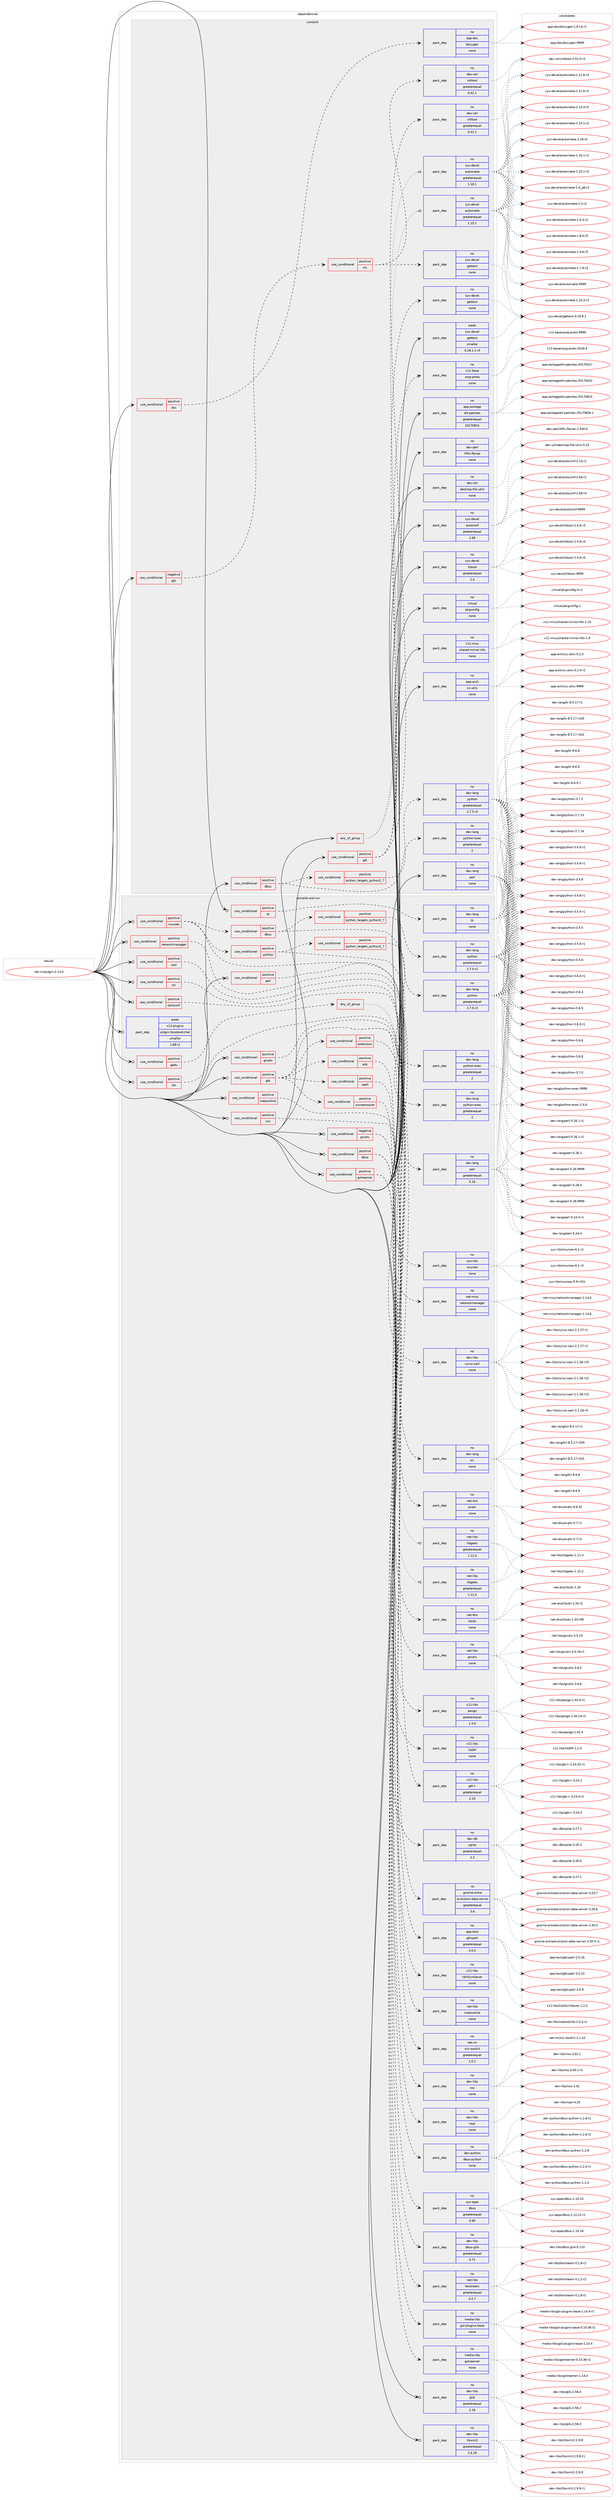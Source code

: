 digraph prolog {

# *************
# Graph options
# *************

newrank=true;
concentrate=true;
compound=true;
graph [rankdir=LR,fontname=Helvetica,fontsize=10,ranksep=1.5];#, ranksep=2.5, nodesep=0.2];
edge  [arrowhead=vee];
node  [fontname=Helvetica,fontsize=10];

# **********
# The ebuild
# **********

subgraph cluster_leftcol {
color=gray;
rank=same;
label=<<i>ebuild</i>>;
id [label="net-im/pidgin-2.13.0", color=red, width=4, href="../net-im/pidgin-2.13.0.svg"];
}

# ****************
# The dependencies
# ****************

subgraph cluster_midcol {
color=gray;
label=<<i>dependencies</i>>;
subgraph cluster_compile {
fillcolor="#eeeeee";
style=filled;
label=<<i>compile</i>>;
subgraph any26049 {
dependency1655279 [label=<<TABLE BORDER="0" CELLBORDER="1" CELLSPACING="0" CELLPADDING="4"><TR><TD CELLPADDING="10">any_of_group</TD></TR></TABLE>>, shape=none, color=red];subgraph pack1183366 {
dependency1655280 [label=<<TABLE BORDER="0" CELLBORDER="1" CELLSPACING="0" CELLPADDING="4" WIDTH="220"><TR><TD ROWSPAN="6" CELLPADDING="30">pack_dep</TD></TR><TR><TD WIDTH="110">no</TD></TR><TR><TD>sys-devel</TD></TR><TR><TD>automake</TD></TR><TR><TD>greaterequal</TD></TR><TR><TD>1.16.1</TD></TR></TABLE>>, shape=none, color=blue];
}
dependency1655279:e -> dependency1655280:w [weight=20,style="dotted",arrowhead="oinv"];
subgraph pack1183367 {
dependency1655281 [label=<<TABLE BORDER="0" CELLBORDER="1" CELLSPACING="0" CELLPADDING="4" WIDTH="220"><TR><TD ROWSPAN="6" CELLPADDING="30">pack_dep</TD></TR><TR><TD WIDTH="110">no</TD></TR><TR><TD>sys-devel</TD></TR><TR><TD>automake</TD></TR><TR><TD>greaterequal</TD></TR><TR><TD>1.15.1</TD></TR></TABLE>>, shape=none, color=blue];
}
dependency1655279:e -> dependency1655281:w [weight=20,style="dotted",arrowhead="oinv"];
}
id:e -> dependency1655279:w [weight=20,style="solid",arrowhead="vee"];
subgraph cond445081 {
dependency1655282 [label=<<TABLE BORDER="0" CELLBORDER="1" CELLSPACING="0" CELLPADDING="4"><TR><TD ROWSPAN="3" CELLPADDING="10">use_conditional</TD></TR><TR><TD>negative</TD></TR><TR><TD>gtk</TD></TR></TABLE>>, shape=none, color=red];
subgraph cond445082 {
dependency1655283 [label=<<TABLE BORDER="0" CELLBORDER="1" CELLSPACING="0" CELLPADDING="4"><TR><TD ROWSPAN="3" CELLPADDING="10">use_conditional</TD></TR><TR><TD>positive</TD></TR><TR><TD>nls</TD></TR></TABLE>>, shape=none, color=red];
subgraph pack1183368 {
dependency1655284 [label=<<TABLE BORDER="0" CELLBORDER="1" CELLSPACING="0" CELLPADDING="4" WIDTH="220"><TR><TD ROWSPAN="6" CELLPADDING="30">pack_dep</TD></TR><TR><TD WIDTH="110">no</TD></TR><TR><TD>dev-util</TD></TR><TR><TD>intltool</TD></TR><TR><TD>greaterequal</TD></TR><TR><TD>0.41.1</TD></TR></TABLE>>, shape=none, color=blue];
}
dependency1655283:e -> dependency1655284:w [weight=20,style="dashed",arrowhead="vee"];
subgraph pack1183369 {
dependency1655285 [label=<<TABLE BORDER="0" CELLBORDER="1" CELLSPACING="0" CELLPADDING="4" WIDTH="220"><TR><TD ROWSPAN="6" CELLPADDING="30">pack_dep</TD></TR><TR><TD WIDTH="110">no</TD></TR><TR><TD>sys-devel</TD></TR><TR><TD>gettext</TD></TR><TR><TD>none</TD></TR><TR><TD></TD></TR></TABLE>>, shape=none, color=blue];
}
dependency1655283:e -> dependency1655285:w [weight=20,style="dashed",arrowhead="vee"];
}
dependency1655282:e -> dependency1655283:w [weight=20,style="dashed",arrowhead="vee"];
}
id:e -> dependency1655282:w [weight=20,style="solid",arrowhead="vee"];
subgraph cond445083 {
dependency1655286 [label=<<TABLE BORDER="0" CELLBORDER="1" CELLSPACING="0" CELLPADDING="4"><TR><TD ROWSPAN="3" CELLPADDING="10">use_conditional</TD></TR><TR><TD>positive</TD></TR><TR><TD>dbus</TD></TR></TABLE>>, shape=none, color=red];
subgraph cond445084 {
dependency1655287 [label=<<TABLE BORDER="0" CELLBORDER="1" CELLSPACING="0" CELLPADDING="4"><TR><TD ROWSPAN="3" CELLPADDING="10">use_conditional</TD></TR><TR><TD>positive</TD></TR><TR><TD>python_targets_python2_7</TD></TR></TABLE>>, shape=none, color=red];
subgraph pack1183370 {
dependency1655288 [label=<<TABLE BORDER="0" CELLBORDER="1" CELLSPACING="0" CELLPADDING="4" WIDTH="220"><TR><TD ROWSPAN="6" CELLPADDING="30">pack_dep</TD></TR><TR><TD WIDTH="110">no</TD></TR><TR><TD>dev-lang</TD></TR><TR><TD>python</TD></TR><TR><TD>greaterequal</TD></TR><TR><TD>2.7.5-r2</TD></TR></TABLE>>, shape=none, color=blue];
}
dependency1655287:e -> dependency1655288:w [weight=20,style="dashed",arrowhead="vee"];
}
dependency1655286:e -> dependency1655287:w [weight=20,style="dashed",arrowhead="vee"];
subgraph pack1183371 {
dependency1655289 [label=<<TABLE BORDER="0" CELLBORDER="1" CELLSPACING="0" CELLPADDING="4" WIDTH="220"><TR><TD ROWSPAN="6" CELLPADDING="30">pack_dep</TD></TR><TR><TD WIDTH="110">no</TD></TR><TR><TD>dev-lang</TD></TR><TR><TD>python-exec</TD></TR><TR><TD>greaterequal</TD></TR><TR><TD>2</TD></TR></TABLE>>, shape=none, color=blue];
}
dependency1655286:e -> dependency1655289:w [weight=20,style="dashed",arrowhead="vee"];
}
id:e -> dependency1655286:w [weight=20,style="solid",arrowhead="vee"];
subgraph cond445085 {
dependency1655290 [label=<<TABLE BORDER="0" CELLBORDER="1" CELLSPACING="0" CELLPADDING="4"><TR><TD ROWSPAN="3" CELLPADDING="10">use_conditional</TD></TR><TR><TD>positive</TD></TR><TR><TD>doc</TD></TR></TABLE>>, shape=none, color=red];
subgraph pack1183372 {
dependency1655291 [label=<<TABLE BORDER="0" CELLBORDER="1" CELLSPACING="0" CELLPADDING="4" WIDTH="220"><TR><TD ROWSPAN="6" CELLPADDING="30">pack_dep</TD></TR><TR><TD WIDTH="110">no</TD></TR><TR><TD>app-doc</TD></TR><TR><TD>doxygen</TD></TR><TR><TD>none</TD></TR><TR><TD></TD></TR></TABLE>>, shape=none, color=blue];
}
dependency1655290:e -> dependency1655291:w [weight=20,style="dashed",arrowhead="vee"];
}
id:e -> dependency1655290:w [weight=20,style="solid",arrowhead="vee"];
subgraph cond445086 {
dependency1655292 [label=<<TABLE BORDER="0" CELLBORDER="1" CELLSPACING="0" CELLPADDING="4"><TR><TD ROWSPAN="3" CELLPADDING="10">use_conditional</TD></TR><TR><TD>positive</TD></TR><TR><TD>gtk</TD></TR></TABLE>>, shape=none, color=red];
subgraph pack1183373 {
dependency1655293 [label=<<TABLE BORDER="0" CELLBORDER="1" CELLSPACING="0" CELLPADDING="4" WIDTH="220"><TR><TD ROWSPAN="6" CELLPADDING="30">pack_dep</TD></TR><TR><TD WIDTH="110">no</TD></TR><TR><TD>x11-base</TD></TR><TR><TD>xorg-proto</TD></TR><TR><TD>none</TD></TR><TR><TD></TD></TR></TABLE>>, shape=none, color=blue];
}
dependency1655292:e -> dependency1655293:w [weight=20,style="dashed",arrowhead="vee"];
subgraph pack1183374 {
dependency1655294 [label=<<TABLE BORDER="0" CELLBORDER="1" CELLSPACING="0" CELLPADDING="4" WIDTH="220"><TR><TD ROWSPAN="6" CELLPADDING="30">pack_dep</TD></TR><TR><TD WIDTH="110">no</TD></TR><TR><TD>dev-util</TD></TR><TR><TD>intltool</TD></TR><TR><TD>greaterequal</TD></TR><TR><TD>0.41.1</TD></TR></TABLE>>, shape=none, color=blue];
}
dependency1655292:e -> dependency1655294:w [weight=20,style="dashed",arrowhead="vee"];
subgraph pack1183375 {
dependency1655295 [label=<<TABLE BORDER="0" CELLBORDER="1" CELLSPACING="0" CELLPADDING="4" WIDTH="220"><TR><TD ROWSPAN="6" CELLPADDING="30">pack_dep</TD></TR><TR><TD WIDTH="110">no</TD></TR><TR><TD>sys-devel</TD></TR><TR><TD>gettext</TD></TR><TR><TD>none</TD></TR><TR><TD></TD></TR></TABLE>>, shape=none, color=blue];
}
dependency1655292:e -> dependency1655295:w [weight=20,style="dashed",arrowhead="vee"];
}
id:e -> dependency1655292:w [weight=20,style="solid",arrowhead="vee"];
subgraph pack1183376 {
dependency1655296 [label=<<TABLE BORDER="0" CELLBORDER="1" CELLSPACING="0" CELLPADDING="4" WIDTH="220"><TR><TD ROWSPAN="6" CELLPADDING="30">pack_dep</TD></TR><TR><TD WIDTH="110">no</TD></TR><TR><TD>app-arch</TD></TR><TR><TD>xz-utils</TD></TR><TR><TD>none</TD></TR><TR><TD></TD></TR></TABLE>>, shape=none, color=blue];
}
id:e -> dependency1655296:w [weight=20,style="solid",arrowhead="vee"];
subgraph pack1183377 {
dependency1655297 [label=<<TABLE BORDER="0" CELLBORDER="1" CELLSPACING="0" CELLPADDING="4" WIDTH="220"><TR><TD ROWSPAN="6" CELLPADDING="30">pack_dep</TD></TR><TR><TD WIDTH="110">no</TD></TR><TR><TD>app-portage</TD></TR><TR><TD>elt-patches</TD></TR><TR><TD>greaterequal</TD></TR><TR><TD>20170815</TD></TR></TABLE>>, shape=none, color=blue];
}
id:e -> dependency1655297:w [weight=20,style="solid",arrowhead="vee"];
subgraph pack1183378 {
dependency1655298 [label=<<TABLE BORDER="0" CELLBORDER="1" CELLSPACING="0" CELLPADDING="4" WIDTH="220"><TR><TD ROWSPAN="6" CELLPADDING="30">pack_dep</TD></TR><TR><TD WIDTH="110">no</TD></TR><TR><TD>dev-lang</TD></TR><TR><TD>perl</TD></TR><TR><TD>none</TD></TR><TR><TD></TD></TR></TABLE>>, shape=none, color=blue];
}
id:e -> dependency1655298:w [weight=20,style="solid",arrowhead="vee"];
subgraph pack1183379 {
dependency1655299 [label=<<TABLE BORDER="0" CELLBORDER="1" CELLSPACING="0" CELLPADDING="4" WIDTH="220"><TR><TD ROWSPAN="6" CELLPADDING="30">pack_dep</TD></TR><TR><TD WIDTH="110">no</TD></TR><TR><TD>dev-perl</TD></TR><TR><TD>XML-Parser</TD></TR><TR><TD>none</TD></TR><TR><TD></TD></TR></TABLE>>, shape=none, color=blue];
}
id:e -> dependency1655299:w [weight=20,style="solid",arrowhead="vee"];
subgraph pack1183380 {
dependency1655300 [label=<<TABLE BORDER="0" CELLBORDER="1" CELLSPACING="0" CELLPADDING="4" WIDTH="220"><TR><TD ROWSPAN="6" CELLPADDING="30">pack_dep</TD></TR><TR><TD WIDTH="110">no</TD></TR><TR><TD>dev-util</TD></TR><TR><TD>desktop-file-utils</TD></TR><TR><TD>none</TD></TR><TR><TD></TD></TR></TABLE>>, shape=none, color=blue];
}
id:e -> dependency1655300:w [weight=20,style="solid",arrowhead="vee"];
subgraph pack1183381 {
dependency1655301 [label=<<TABLE BORDER="0" CELLBORDER="1" CELLSPACING="0" CELLPADDING="4" WIDTH="220"><TR><TD ROWSPAN="6" CELLPADDING="30">pack_dep</TD></TR><TR><TD WIDTH="110">no</TD></TR><TR><TD>sys-devel</TD></TR><TR><TD>autoconf</TD></TR><TR><TD>greaterequal</TD></TR><TR><TD>2.69</TD></TR></TABLE>>, shape=none, color=blue];
}
id:e -> dependency1655301:w [weight=20,style="solid",arrowhead="vee"];
subgraph pack1183382 {
dependency1655302 [label=<<TABLE BORDER="0" CELLBORDER="1" CELLSPACING="0" CELLPADDING="4" WIDTH="220"><TR><TD ROWSPAN="6" CELLPADDING="30">pack_dep</TD></TR><TR><TD WIDTH="110">no</TD></TR><TR><TD>sys-devel</TD></TR><TR><TD>libtool</TD></TR><TR><TD>greaterequal</TD></TR><TR><TD>2.4</TD></TR></TABLE>>, shape=none, color=blue];
}
id:e -> dependency1655302:w [weight=20,style="solid",arrowhead="vee"];
subgraph pack1183383 {
dependency1655303 [label=<<TABLE BORDER="0" CELLBORDER="1" CELLSPACING="0" CELLPADDING="4" WIDTH="220"><TR><TD ROWSPAN="6" CELLPADDING="30">pack_dep</TD></TR><TR><TD WIDTH="110">no</TD></TR><TR><TD>virtual</TD></TR><TR><TD>pkgconfig</TD></TR><TR><TD>none</TD></TR><TR><TD></TD></TR></TABLE>>, shape=none, color=blue];
}
id:e -> dependency1655303:w [weight=20,style="solid",arrowhead="vee"];
subgraph pack1183384 {
dependency1655304 [label=<<TABLE BORDER="0" CELLBORDER="1" CELLSPACING="0" CELLPADDING="4" WIDTH="220"><TR><TD ROWSPAN="6" CELLPADDING="30">pack_dep</TD></TR><TR><TD WIDTH="110">no</TD></TR><TR><TD>x11-misc</TD></TR><TR><TD>shared-mime-info</TD></TR><TR><TD>none</TD></TR><TR><TD></TD></TR></TABLE>>, shape=none, color=blue];
}
id:e -> dependency1655304:w [weight=20,style="solid",arrowhead="vee"];
subgraph pack1183385 {
dependency1655305 [label=<<TABLE BORDER="0" CELLBORDER="1" CELLSPACING="0" CELLPADDING="4" WIDTH="220"><TR><TD ROWSPAN="6" CELLPADDING="30">pack_dep</TD></TR><TR><TD WIDTH="110">weak</TD></TR><TR><TD>sys-devel</TD></TR><TR><TD>gettext</TD></TR><TR><TD>smaller</TD></TR><TR><TD>0.18.1.1-r3</TD></TR></TABLE>>, shape=none, color=blue];
}
id:e -> dependency1655305:w [weight=20,style="solid",arrowhead="vee"];
}
subgraph cluster_compileandrun {
fillcolor="#eeeeee";
style=filled;
label=<<i>compile and run</i>>;
subgraph cond445087 {
dependency1655306 [label=<<TABLE BORDER="0" CELLBORDER="1" CELLSPACING="0" CELLPADDING="4"><TR><TD ROWSPAN="3" CELLPADDING="10">use_conditional</TD></TR><TR><TD>negative</TD></TR><TR><TD>gnutls</TD></TR></TABLE>>, shape=none, color=red];
subgraph pack1183386 {
dependency1655307 [label=<<TABLE BORDER="0" CELLBORDER="1" CELLSPACING="0" CELLPADDING="4" WIDTH="220"><TR><TD ROWSPAN="6" CELLPADDING="30">pack_dep</TD></TR><TR><TD WIDTH="110">no</TD></TR><TR><TD>dev-libs</TD></TR><TR><TD>nspr</TD></TR><TR><TD>none</TD></TR><TR><TD></TD></TR></TABLE>>, shape=none, color=blue];
}
dependency1655306:e -> dependency1655307:w [weight=20,style="dashed",arrowhead="vee"];
subgraph pack1183387 {
dependency1655308 [label=<<TABLE BORDER="0" CELLBORDER="1" CELLSPACING="0" CELLPADDING="4" WIDTH="220"><TR><TD ROWSPAN="6" CELLPADDING="30">pack_dep</TD></TR><TR><TD WIDTH="110">no</TD></TR><TR><TD>dev-libs</TD></TR><TR><TD>nss</TD></TR><TR><TD>none</TD></TR><TR><TD></TD></TR></TABLE>>, shape=none, color=blue];
}
dependency1655306:e -> dependency1655308:w [weight=20,style="dashed",arrowhead="vee"];
}
id:e -> dependency1655306:w [weight=20,style="solid",arrowhead="odotvee"];
subgraph cond445088 {
dependency1655309 [label=<<TABLE BORDER="0" CELLBORDER="1" CELLSPACING="0" CELLPADDING="4"><TR><TD ROWSPAN="3" CELLPADDING="10">use_conditional</TD></TR><TR><TD>positive</TD></TR><TR><TD>dbus</TD></TR></TABLE>>, shape=none, color=red];
subgraph pack1183388 {
dependency1655310 [label=<<TABLE BORDER="0" CELLBORDER="1" CELLSPACING="0" CELLPADDING="4" WIDTH="220"><TR><TD ROWSPAN="6" CELLPADDING="30">pack_dep</TD></TR><TR><TD WIDTH="110">no</TD></TR><TR><TD>dev-libs</TD></TR><TR><TD>dbus-glib</TD></TR><TR><TD>greaterequal</TD></TR><TR><TD>0.71</TD></TR></TABLE>>, shape=none, color=blue];
}
dependency1655309:e -> dependency1655310:w [weight=20,style="dashed",arrowhead="vee"];
subgraph pack1183389 {
dependency1655311 [label=<<TABLE BORDER="0" CELLBORDER="1" CELLSPACING="0" CELLPADDING="4" WIDTH="220"><TR><TD ROWSPAN="6" CELLPADDING="30">pack_dep</TD></TR><TR><TD WIDTH="110">no</TD></TR><TR><TD>sys-apps</TD></TR><TR><TD>dbus</TD></TR><TR><TD>greaterequal</TD></TR><TR><TD>0.90</TD></TR></TABLE>>, shape=none, color=blue];
}
dependency1655309:e -> dependency1655311:w [weight=20,style="dashed",arrowhead="vee"];
subgraph pack1183390 {
dependency1655312 [label=<<TABLE BORDER="0" CELLBORDER="1" CELLSPACING="0" CELLPADDING="4" WIDTH="220"><TR><TD ROWSPAN="6" CELLPADDING="30">pack_dep</TD></TR><TR><TD WIDTH="110">no</TD></TR><TR><TD>dev-python</TD></TR><TR><TD>dbus-python</TD></TR><TR><TD>none</TD></TR><TR><TD></TD></TR></TABLE>>, shape=none, color=blue];
}
dependency1655309:e -> dependency1655312:w [weight=20,style="dashed",arrowhead="vee"];
}
id:e -> dependency1655309:w [weight=20,style="solid",arrowhead="odotvee"];
subgraph cond445089 {
dependency1655313 [label=<<TABLE BORDER="0" CELLBORDER="1" CELLSPACING="0" CELLPADDING="4"><TR><TD ROWSPAN="3" CELLPADDING="10">use_conditional</TD></TR><TR><TD>positive</TD></TR><TR><TD>gadu</TD></TR></TABLE>>, shape=none, color=red];
subgraph any26050 {
dependency1655314 [label=<<TABLE BORDER="0" CELLBORDER="1" CELLSPACING="0" CELLPADDING="4"><TR><TD CELLPADDING="10">any_of_group</TD></TR></TABLE>>, shape=none, color=red];subgraph pack1183391 {
dependency1655315 [label=<<TABLE BORDER="0" CELLBORDER="1" CELLSPACING="0" CELLPADDING="4" WIDTH="220"><TR><TD ROWSPAN="6" CELLPADDING="30">pack_dep</TD></TR><TR><TD WIDTH="110">no</TD></TR><TR><TD>net-libs</TD></TR><TR><TD>libgadu</TD></TR><TR><TD>greaterequal</TD></TR><TR><TD>1.11.0</TD></TR></TABLE>>, shape=none, color=blue];
}
dependency1655314:e -> dependency1655315:w [weight=20,style="dotted",arrowhead="oinv"];
subgraph pack1183392 {
dependency1655316 [label=<<TABLE BORDER="0" CELLBORDER="1" CELLSPACING="0" CELLPADDING="4" WIDTH="220"><TR><TD ROWSPAN="6" CELLPADDING="30">pack_dep</TD></TR><TR><TD WIDTH="110">no</TD></TR><TR><TD>net-libs</TD></TR><TR><TD>libgadu</TD></TR><TR><TD>greaterequal</TD></TR><TR><TD>1.11.0</TD></TR></TABLE>>, shape=none, color=blue];
}
dependency1655314:e -> dependency1655316:w [weight=20,style="dotted",arrowhead="oinv"];
}
dependency1655313:e -> dependency1655314:w [weight=20,style="dashed",arrowhead="vee"];
}
id:e -> dependency1655313:w [weight=20,style="solid",arrowhead="odotvee"];
subgraph cond445090 {
dependency1655317 [label=<<TABLE BORDER="0" CELLBORDER="1" CELLSPACING="0" CELLPADDING="4"><TR><TD ROWSPAN="3" CELLPADDING="10">use_conditional</TD></TR><TR><TD>positive</TD></TR><TR><TD>gnutls</TD></TR></TABLE>>, shape=none, color=red];
subgraph pack1183393 {
dependency1655318 [label=<<TABLE BORDER="0" CELLBORDER="1" CELLSPACING="0" CELLPADDING="4" WIDTH="220"><TR><TD ROWSPAN="6" CELLPADDING="30">pack_dep</TD></TR><TR><TD WIDTH="110">no</TD></TR><TR><TD>net-libs</TD></TR><TR><TD>gnutls</TD></TR><TR><TD>none</TD></TR><TR><TD></TD></TR></TABLE>>, shape=none, color=blue];
}
dependency1655317:e -> dependency1655318:w [weight=20,style="dashed",arrowhead="vee"];
}
id:e -> dependency1655317:w [weight=20,style="solid",arrowhead="odotvee"];
subgraph cond445091 {
dependency1655319 [label=<<TABLE BORDER="0" CELLBORDER="1" CELLSPACING="0" CELLPADDING="4"><TR><TD ROWSPAN="3" CELLPADDING="10">use_conditional</TD></TR><TR><TD>positive</TD></TR><TR><TD>gstreamer</TD></TR></TABLE>>, shape=none, color=red];
subgraph pack1183394 {
dependency1655320 [label=<<TABLE BORDER="0" CELLBORDER="1" CELLSPACING="0" CELLPADDING="4" WIDTH="220"><TR><TD ROWSPAN="6" CELLPADDING="30">pack_dep</TD></TR><TR><TD WIDTH="110">no</TD></TR><TR><TD>media-libs</TD></TR><TR><TD>gstreamer</TD></TR><TR><TD>none</TD></TR><TR><TD></TD></TR></TABLE>>, shape=none, color=blue];
}
dependency1655319:e -> dependency1655320:w [weight=20,style="dashed",arrowhead="vee"];
subgraph pack1183395 {
dependency1655321 [label=<<TABLE BORDER="0" CELLBORDER="1" CELLSPACING="0" CELLPADDING="4" WIDTH="220"><TR><TD ROWSPAN="6" CELLPADDING="30">pack_dep</TD></TR><TR><TD WIDTH="110">no</TD></TR><TR><TD>media-libs</TD></TR><TR><TD>gst-plugins-base</TD></TR><TR><TD>none</TD></TR><TR><TD></TD></TR></TABLE>>, shape=none, color=blue];
}
dependency1655319:e -> dependency1655321:w [weight=20,style="dashed",arrowhead="vee"];
subgraph pack1183396 {
dependency1655322 [label=<<TABLE BORDER="0" CELLBORDER="1" CELLSPACING="0" CELLPADDING="4" WIDTH="220"><TR><TD ROWSPAN="6" CELLPADDING="30">pack_dep</TD></TR><TR><TD WIDTH="110">no</TD></TR><TR><TD>net-libs</TD></TR><TR><TD>farstream</TD></TR><TR><TD>greaterequal</TD></TR><TR><TD>0.2.7</TD></TR></TABLE>>, shape=none, color=blue];
}
dependency1655319:e -> dependency1655322:w [weight=20,style="dashed",arrowhead="vee"];
}
id:e -> dependency1655319:w [weight=20,style="solid",arrowhead="odotvee"];
subgraph cond445092 {
dependency1655323 [label=<<TABLE BORDER="0" CELLBORDER="1" CELLSPACING="0" CELLPADDING="4"><TR><TD ROWSPAN="3" CELLPADDING="10">use_conditional</TD></TR><TR><TD>positive</TD></TR><TR><TD>gtk</TD></TR></TABLE>>, shape=none, color=red];
subgraph pack1183397 {
dependency1655324 [label=<<TABLE BORDER="0" CELLBORDER="1" CELLSPACING="0" CELLPADDING="4" WIDTH="220"><TR><TD ROWSPAN="6" CELLPADDING="30">pack_dep</TD></TR><TR><TD WIDTH="110">no</TD></TR><TR><TD>x11-libs</TD></TR><TR><TD>gtk+</TD></TR><TR><TD>greaterequal</TD></TR><TR><TD>2.10</TD></TR></TABLE>>, shape=none, color=blue];
}
dependency1655323:e -> dependency1655324:w [weight=20,style="dashed",arrowhead="vee"];
subgraph pack1183398 {
dependency1655325 [label=<<TABLE BORDER="0" CELLBORDER="1" CELLSPACING="0" CELLPADDING="4" WIDTH="220"><TR><TD ROWSPAN="6" CELLPADDING="30">pack_dep</TD></TR><TR><TD WIDTH="110">no</TD></TR><TR><TD>x11-libs</TD></TR><TR><TD>libSM</TD></TR><TR><TD>none</TD></TR><TR><TD></TD></TR></TABLE>>, shape=none, color=blue];
}
dependency1655323:e -> dependency1655325:w [weight=20,style="dashed",arrowhead="vee"];
subgraph pack1183399 {
dependency1655326 [label=<<TABLE BORDER="0" CELLBORDER="1" CELLSPACING="0" CELLPADDING="4" WIDTH="220"><TR><TD ROWSPAN="6" CELLPADDING="30">pack_dep</TD></TR><TR><TD WIDTH="110">no</TD></TR><TR><TD>x11-libs</TD></TR><TR><TD>pango</TD></TR><TR><TD>greaterequal</TD></TR><TR><TD>1.4.0</TD></TR></TABLE>>, shape=none, color=blue];
}
dependency1655323:e -> dependency1655326:w [weight=20,style="dashed",arrowhead="vee"];
subgraph cond445093 {
dependency1655327 [label=<<TABLE BORDER="0" CELLBORDER="1" CELLSPACING="0" CELLPADDING="4"><TR><TD ROWSPAN="3" CELLPADDING="10">use_conditional</TD></TR><TR><TD>positive</TD></TR><TR><TD>xscreensaver</TD></TR></TABLE>>, shape=none, color=red];
subgraph pack1183400 {
dependency1655328 [label=<<TABLE BORDER="0" CELLBORDER="1" CELLSPACING="0" CELLPADDING="4" WIDTH="220"><TR><TD ROWSPAN="6" CELLPADDING="30">pack_dep</TD></TR><TR><TD WIDTH="110">no</TD></TR><TR><TD>x11-libs</TD></TR><TR><TD>libXScrnSaver</TD></TR><TR><TD>none</TD></TR><TR><TD></TD></TR></TABLE>>, shape=none, color=blue];
}
dependency1655327:e -> dependency1655328:w [weight=20,style="dashed",arrowhead="vee"];
}
dependency1655323:e -> dependency1655327:w [weight=20,style="dashed",arrowhead="vee"];
subgraph cond445094 {
dependency1655329 [label=<<TABLE BORDER="0" CELLBORDER="1" CELLSPACING="0" CELLPADDING="4"><TR><TD ROWSPAN="3" CELLPADDING="10">use_conditional</TD></TR><TR><TD>positive</TD></TR><TR><TD>spell</TD></TR></TABLE>>, shape=none, color=red];
subgraph pack1183401 {
dependency1655330 [label=<<TABLE BORDER="0" CELLBORDER="1" CELLSPACING="0" CELLPADDING="4" WIDTH="220"><TR><TD ROWSPAN="6" CELLPADDING="30">pack_dep</TD></TR><TR><TD WIDTH="110">no</TD></TR><TR><TD>app-text</TD></TR><TR><TD>gtkspell</TD></TR><TR><TD>greaterequal</TD></TR><TR><TD>2.0.2</TD></TR></TABLE>>, shape=none, color=blue];
}
dependency1655329:e -> dependency1655330:w [weight=20,style="dashed",arrowhead="vee"];
}
dependency1655323:e -> dependency1655329:w [weight=20,style="dashed",arrowhead="vee"];
subgraph cond445095 {
dependency1655331 [label=<<TABLE BORDER="0" CELLBORDER="1" CELLSPACING="0" CELLPADDING="4"><TR><TD ROWSPAN="3" CELLPADDING="10">use_conditional</TD></TR><TR><TD>positive</TD></TR><TR><TD>eds</TD></TR></TABLE>>, shape=none, color=red];
subgraph pack1183402 {
dependency1655332 [label=<<TABLE BORDER="0" CELLBORDER="1" CELLSPACING="0" CELLPADDING="4" WIDTH="220"><TR><TD ROWSPAN="6" CELLPADDING="30">pack_dep</TD></TR><TR><TD WIDTH="110">no</TD></TR><TR><TD>gnome-extra</TD></TR><TR><TD>evolution-data-server</TD></TR><TR><TD>greaterequal</TD></TR><TR><TD>3.6</TD></TR></TABLE>>, shape=none, color=blue];
}
dependency1655331:e -> dependency1655332:w [weight=20,style="dashed",arrowhead="vee"];
}
dependency1655323:e -> dependency1655331:w [weight=20,style="dashed",arrowhead="vee"];
subgraph cond445096 {
dependency1655333 [label=<<TABLE BORDER="0" CELLBORDER="1" CELLSPACING="0" CELLPADDING="4"><TR><TD ROWSPAN="3" CELLPADDING="10">use_conditional</TD></TR><TR><TD>positive</TD></TR><TR><TD>prediction</TD></TR></TABLE>>, shape=none, color=red];
subgraph pack1183403 {
dependency1655334 [label=<<TABLE BORDER="0" CELLBORDER="1" CELLSPACING="0" CELLPADDING="4" WIDTH="220"><TR><TD ROWSPAN="6" CELLPADDING="30">pack_dep</TD></TR><TR><TD WIDTH="110">no</TD></TR><TR><TD>dev-db</TD></TR><TR><TD>sqlite</TD></TR><TR><TD>greaterequal</TD></TR><TR><TD>3.3</TD></TR></TABLE>>, shape=none, color=blue];
}
dependency1655333:e -> dependency1655334:w [weight=20,style="dashed",arrowhead="vee"];
}
dependency1655323:e -> dependency1655333:w [weight=20,style="dashed",arrowhead="vee"];
}
id:e -> dependency1655323:w [weight=20,style="solid",arrowhead="odotvee"];
subgraph cond445097 {
dependency1655335 [label=<<TABLE BORDER="0" CELLBORDER="1" CELLSPACING="0" CELLPADDING="4"><TR><TD ROWSPAN="3" CELLPADDING="10">use_conditional</TD></TR><TR><TD>positive</TD></TR><TR><TD>idn</TD></TR></TABLE>>, shape=none, color=red];
subgraph pack1183404 {
dependency1655336 [label=<<TABLE BORDER="0" CELLBORDER="1" CELLSPACING="0" CELLPADDING="4" WIDTH="220"><TR><TD ROWSPAN="6" CELLPADDING="30">pack_dep</TD></TR><TR><TD WIDTH="110">no</TD></TR><TR><TD>net-dns</TD></TR><TR><TD>libidn</TD></TR><TR><TD>none</TD></TR><TR><TD></TD></TR></TABLE>>, shape=none, color=blue];
}
dependency1655335:e -> dependency1655336:w [weight=20,style="dashed",arrowhead="vee"];
}
id:e -> dependency1655335:w [weight=20,style="solid",arrowhead="odotvee"];
subgraph cond445098 {
dependency1655337 [label=<<TABLE BORDER="0" CELLBORDER="1" CELLSPACING="0" CELLPADDING="4"><TR><TD ROWSPAN="3" CELLPADDING="10">use_conditional</TD></TR><TR><TD>positive</TD></TR><TR><TD>meanwhile</TD></TR></TABLE>>, shape=none, color=red];
subgraph pack1183405 {
dependency1655338 [label=<<TABLE BORDER="0" CELLBORDER="1" CELLSPACING="0" CELLPADDING="4" WIDTH="220"><TR><TD ROWSPAN="6" CELLPADDING="30">pack_dep</TD></TR><TR><TD WIDTH="110">no</TD></TR><TR><TD>net-libs</TD></TR><TR><TD>meanwhile</TD></TR><TR><TD>none</TD></TR><TR><TD></TD></TR></TABLE>>, shape=none, color=blue];
}
dependency1655337:e -> dependency1655338:w [weight=20,style="dashed",arrowhead="vee"];
}
id:e -> dependency1655337:w [weight=20,style="solid",arrowhead="odotvee"];
subgraph cond445099 {
dependency1655339 [label=<<TABLE BORDER="0" CELLBORDER="1" CELLSPACING="0" CELLPADDING="4"><TR><TD ROWSPAN="3" CELLPADDING="10">use_conditional</TD></TR><TR><TD>positive</TD></TR><TR><TD>ncurses</TD></TR></TABLE>>, shape=none, color=red];
subgraph pack1183406 {
dependency1655340 [label=<<TABLE BORDER="0" CELLBORDER="1" CELLSPACING="0" CELLPADDING="4" WIDTH="220"><TR><TD ROWSPAN="6" CELLPADDING="30">pack_dep</TD></TR><TR><TD WIDTH="110">no</TD></TR><TR><TD>sys-libs</TD></TR><TR><TD>ncurses</TD></TR><TR><TD>none</TD></TR><TR><TD></TD></TR></TABLE>>, shape=none, color=blue];
}
dependency1655339:e -> dependency1655340:w [weight=20,style="dashed",arrowhead="vee"];
subgraph cond445100 {
dependency1655341 [label=<<TABLE BORDER="0" CELLBORDER="1" CELLSPACING="0" CELLPADDING="4"><TR><TD ROWSPAN="3" CELLPADDING="10">use_conditional</TD></TR><TR><TD>positive</TD></TR><TR><TD>dbus</TD></TR></TABLE>>, shape=none, color=red];
subgraph cond445101 {
dependency1655342 [label=<<TABLE BORDER="0" CELLBORDER="1" CELLSPACING="0" CELLPADDING="4"><TR><TD ROWSPAN="3" CELLPADDING="10">use_conditional</TD></TR><TR><TD>positive</TD></TR><TR><TD>python_targets_python2_7</TD></TR></TABLE>>, shape=none, color=red];
subgraph pack1183407 {
dependency1655343 [label=<<TABLE BORDER="0" CELLBORDER="1" CELLSPACING="0" CELLPADDING="4" WIDTH="220"><TR><TD ROWSPAN="6" CELLPADDING="30">pack_dep</TD></TR><TR><TD WIDTH="110">no</TD></TR><TR><TD>dev-lang</TD></TR><TR><TD>python</TD></TR><TR><TD>greaterequal</TD></TR><TR><TD>2.7.5-r2</TD></TR></TABLE>>, shape=none, color=blue];
}
dependency1655342:e -> dependency1655343:w [weight=20,style="dashed",arrowhead="vee"];
}
dependency1655341:e -> dependency1655342:w [weight=20,style="dashed",arrowhead="vee"];
subgraph pack1183408 {
dependency1655344 [label=<<TABLE BORDER="0" CELLBORDER="1" CELLSPACING="0" CELLPADDING="4" WIDTH="220"><TR><TD ROWSPAN="6" CELLPADDING="30">pack_dep</TD></TR><TR><TD WIDTH="110">no</TD></TR><TR><TD>dev-lang</TD></TR><TR><TD>python-exec</TD></TR><TR><TD>greaterequal</TD></TR><TR><TD>2</TD></TR></TABLE>>, shape=none, color=blue];
}
dependency1655341:e -> dependency1655344:w [weight=20,style="dashed",arrowhead="vee"];
}
dependency1655339:e -> dependency1655341:w [weight=20,style="dashed",arrowhead="vee"];
subgraph cond445102 {
dependency1655345 [label=<<TABLE BORDER="0" CELLBORDER="1" CELLSPACING="0" CELLPADDING="4"><TR><TD ROWSPAN="3" CELLPADDING="10">use_conditional</TD></TR><TR><TD>positive</TD></TR><TR><TD>python</TD></TR></TABLE>>, shape=none, color=red];
subgraph cond445103 {
dependency1655346 [label=<<TABLE BORDER="0" CELLBORDER="1" CELLSPACING="0" CELLPADDING="4"><TR><TD ROWSPAN="3" CELLPADDING="10">use_conditional</TD></TR><TR><TD>positive</TD></TR><TR><TD>python_targets_python2_7</TD></TR></TABLE>>, shape=none, color=red];
subgraph pack1183409 {
dependency1655347 [label=<<TABLE BORDER="0" CELLBORDER="1" CELLSPACING="0" CELLPADDING="4" WIDTH="220"><TR><TD ROWSPAN="6" CELLPADDING="30">pack_dep</TD></TR><TR><TD WIDTH="110">no</TD></TR><TR><TD>dev-lang</TD></TR><TR><TD>python</TD></TR><TR><TD>greaterequal</TD></TR><TR><TD>2.7.5-r2</TD></TR></TABLE>>, shape=none, color=blue];
}
dependency1655346:e -> dependency1655347:w [weight=20,style="dashed",arrowhead="vee"];
}
dependency1655345:e -> dependency1655346:w [weight=20,style="dashed",arrowhead="vee"];
subgraph pack1183410 {
dependency1655348 [label=<<TABLE BORDER="0" CELLBORDER="1" CELLSPACING="0" CELLPADDING="4" WIDTH="220"><TR><TD ROWSPAN="6" CELLPADDING="30">pack_dep</TD></TR><TR><TD WIDTH="110">no</TD></TR><TR><TD>dev-lang</TD></TR><TR><TD>python-exec</TD></TR><TR><TD>greaterequal</TD></TR><TR><TD>2</TD></TR></TABLE>>, shape=none, color=blue];
}
dependency1655345:e -> dependency1655348:w [weight=20,style="dashed",arrowhead="vee"];
}
dependency1655339:e -> dependency1655345:w [weight=20,style="dashed",arrowhead="vee"];
}
id:e -> dependency1655339:w [weight=20,style="solid",arrowhead="odotvee"];
subgraph cond445104 {
dependency1655349 [label=<<TABLE BORDER="0" CELLBORDER="1" CELLSPACING="0" CELLPADDING="4"><TR><TD ROWSPAN="3" CELLPADDING="10">use_conditional</TD></TR><TR><TD>positive</TD></TR><TR><TD>networkmanager</TD></TR></TABLE>>, shape=none, color=red];
subgraph pack1183411 {
dependency1655350 [label=<<TABLE BORDER="0" CELLBORDER="1" CELLSPACING="0" CELLPADDING="4" WIDTH="220"><TR><TD ROWSPAN="6" CELLPADDING="30">pack_dep</TD></TR><TR><TD WIDTH="110">no</TD></TR><TR><TD>net-misc</TD></TR><TR><TD>networkmanager</TD></TR><TR><TD>none</TD></TR><TR><TD></TD></TR></TABLE>>, shape=none, color=blue];
}
dependency1655349:e -> dependency1655350:w [weight=20,style="dashed",arrowhead="vee"];
}
id:e -> dependency1655349:w [weight=20,style="solid",arrowhead="odotvee"];
subgraph cond445105 {
dependency1655351 [label=<<TABLE BORDER="0" CELLBORDER="1" CELLSPACING="0" CELLPADDING="4"><TR><TD ROWSPAN="3" CELLPADDING="10">use_conditional</TD></TR><TR><TD>positive</TD></TR><TR><TD>perl</TD></TR></TABLE>>, shape=none, color=red];
subgraph pack1183412 {
dependency1655352 [label=<<TABLE BORDER="0" CELLBORDER="1" CELLSPACING="0" CELLPADDING="4" WIDTH="220"><TR><TD ROWSPAN="6" CELLPADDING="30">pack_dep</TD></TR><TR><TD WIDTH="110">no</TD></TR><TR><TD>dev-lang</TD></TR><TR><TD>perl</TD></TR><TR><TD>greaterequal</TD></TR><TR><TD>5.16</TD></TR></TABLE>>, shape=none, color=blue];
}
dependency1655351:e -> dependency1655352:w [weight=20,style="dashed",arrowhead="vee"];
}
id:e -> dependency1655351:w [weight=20,style="solid",arrowhead="odotvee"];
subgraph cond445106 {
dependency1655353 [label=<<TABLE BORDER="0" CELLBORDER="1" CELLSPACING="0" CELLPADDING="4"><TR><TD ROWSPAN="3" CELLPADDING="10">use_conditional</TD></TR><TR><TD>positive</TD></TR><TR><TD>sasl</TD></TR></TABLE>>, shape=none, color=red];
subgraph pack1183413 {
dependency1655354 [label=<<TABLE BORDER="0" CELLBORDER="1" CELLSPACING="0" CELLPADDING="4" WIDTH="220"><TR><TD ROWSPAN="6" CELLPADDING="30">pack_dep</TD></TR><TR><TD WIDTH="110">no</TD></TR><TR><TD>dev-libs</TD></TR><TR><TD>cyrus-sasl</TD></TR><TR><TD>none</TD></TR><TR><TD></TD></TR></TABLE>>, shape=none, color=blue];
}
dependency1655353:e -> dependency1655354:w [weight=20,style="dashed",arrowhead="vee"];
}
id:e -> dependency1655353:w [weight=20,style="solid",arrowhead="odotvee"];
subgraph cond445107 {
dependency1655355 [label=<<TABLE BORDER="0" CELLBORDER="1" CELLSPACING="0" CELLPADDING="4"><TR><TD ROWSPAN="3" CELLPADDING="10">use_conditional</TD></TR><TR><TD>positive</TD></TR><TR><TD>silc</TD></TR></TABLE>>, shape=none, color=red];
subgraph pack1183414 {
dependency1655356 [label=<<TABLE BORDER="0" CELLBORDER="1" CELLSPACING="0" CELLPADDING="4" WIDTH="220"><TR><TD ROWSPAN="6" CELLPADDING="30">pack_dep</TD></TR><TR><TD WIDTH="110">no</TD></TR><TR><TD>net-im</TD></TR><TR><TD>silc-toolkit</TD></TR><TR><TD>greaterequal</TD></TR><TR><TD>1.0.1</TD></TR></TABLE>>, shape=none, color=blue];
}
dependency1655355:e -> dependency1655356:w [weight=20,style="dashed",arrowhead="vee"];
}
id:e -> dependency1655355:w [weight=20,style="solid",arrowhead="odotvee"];
subgraph cond445108 {
dependency1655357 [label=<<TABLE BORDER="0" CELLBORDER="1" CELLSPACING="0" CELLPADDING="4"><TR><TD ROWSPAN="3" CELLPADDING="10">use_conditional</TD></TR><TR><TD>positive</TD></TR><TR><TD>tcl</TD></TR></TABLE>>, shape=none, color=red];
subgraph pack1183415 {
dependency1655358 [label=<<TABLE BORDER="0" CELLBORDER="1" CELLSPACING="0" CELLPADDING="4" WIDTH="220"><TR><TD ROWSPAN="6" CELLPADDING="30">pack_dep</TD></TR><TR><TD WIDTH="110">no</TD></TR><TR><TD>dev-lang</TD></TR><TR><TD>tcl</TD></TR><TR><TD>none</TD></TR><TR><TD></TD></TR></TABLE>>, shape=none, color=blue];
}
dependency1655357:e -> dependency1655358:w [weight=20,style="dashed",arrowhead="vee"];
}
id:e -> dependency1655357:w [weight=20,style="solid",arrowhead="odotvee"];
subgraph cond445109 {
dependency1655359 [label=<<TABLE BORDER="0" CELLBORDER="1" CELLSPACING="0" CELLPADDING="4"><TR><TD ROWSPAN="3" CELLPADDING="10">use_conditional</TD></TR><TR><TD>positive</TD></TR><TR><TD>tk</TD></TR></TABLE>>, shape=none, color=red];
subgraph pack1183416 {
dependency1655360 [label=<<TABLE BORDER="0" CELLBORDER="1" CELLSPACING="0" CELLPADDING="4" WIDTH="220"><TR><TD ROWSPAN="6" CELLPADDING="30">pack_dep</TD></TR><TR><TD WIDTH="110">no</TD></TR><TR><TD>dev-lang</TD></TR><TR><TD>tk</TD></TR><TR><TD>none</TD></TR><TR><TD></TD></TR></TABLE>>, shape=none, color=blue];
}
dependency1655359:e -> dependency1655360:w [weight=20,style="dashed",arrowhead="vee"];
}
id:e -> dependency1655359:w [weight=20,style="solid",arrowhead="odotvee"];
subgraph cond445110 {
dependency1655361 [label=<<TABLE BORDER="0" CELLBORDER="1" CELLSPACING="0" CELLPADDING="4"><TR><TD ROWSPAN="3" CELLPADDING="10">use_conditional</TD></TR><TR><TD>positive</TD></TR><TR><TD>zeroconf</TD></TR></TABLE>>, shape=none, color=red];
subgraph pack1183417 {
dependency1655362 [label=<<TABLE BORDER="0" CELLBORDER="1" CELLSPACING="0" CELLPADDING="4" WIDTH="220"><TR><TD ROWSPAN="6" CELLPADDING="30">pack_dep</TD></TR><TR><TD WIDTH="110">no</TD></TR><TR><TD>net-dns</TD></TR><TR><TD>avahi</TD></TR><TR><TD>none</TD></TR><TR><TD></TD></TR></TABLE>>, shape=none, color=blue];
}
dependency1655361:e -> dependency1655362:w [weight=20,style="dashed",arrowhead="vee"];
}
id:e -> dependency1655361:w [weight=20,style="solid",arrowhead="odotvee"];
subgraph pack1183418 {
dependency1655363 [label=<<TABLE BORDER="0" CELLBORDER="1" CELLSPACING="0" CELLPADDING="4" WIDTH="220"><TR><TD ROWSPAN="6" CELLPADDING="30">pack_dep</TD></TR><TR><TD WIDTH="110">no</TD></TR><TR><TD>dev-libs</TD></TR><TR><TD>glib</TD></TR><TR><TD>greaterequal</TD></TR><TR><TD>2.16</TD></TR></TABLE>>, shape=none, color=blue];
}
id:e -> dependency1655363:w [weight=20,style="solid",arrowhead="odotvee"];
subgraph pack1183419 {
dependency1655364 [label=<<TABLE BORDER="0" CELLBORDER="1" CELLSPACING="0" CELLPADDING="4" WIDTH="220"><TR><TD ROWSPAN="6" CELLPADDING="30">pack_dep</TD></TR><TR><TD WIDTH="110">no</TD></TR><TR><TD>dev-libs</TD></TR><TR><TD>libxml2</TD></TR><TR><TD>greaterequal</TD></TR><TR><TD>2.6.18</TD></TR></TABLE>>, shape=none, color=blue];
}
id:e -> dependency1655364:w [weight=20,style="solid",arrowhead="odotvee"];
subgraph pack1183420 {
dependency1655365 [label=<<TABLE BORDER="0" CELLBORDER="1" CELLSPACING="0" CELLPADDING="4" WIDTH="220"><TR><TD ROWSPAN="6" CELLPADDING="30">pack_dep</TD></TR><TR><TD WIDTH="110">weak</TD></TR><TR><TD>x11-plugins</TD></TR><TR><TD>pidgin-facebookchat</TD></TR><TR><TD>smaller</TD></TR><TR><TD>1.69-r1</TD></TR></TABLE>>, shape=none, color=blue];
}
id:e -> dependency1655365:w [weight=20,style="solid",arrowhead="odotvee"];
}
subgraph cluster_run {
fillcolor="#eeeeee";
style=filled;
label=<<i>run</i>>;
}
}

# **************
# The candidates
# **************

subgraph cluster_choices {
rank=same;
color=gray;
label=<<i>candidates</i>>;

subgraph choice1183366 {
color=black;
nodesep=1;
choice11512111545100101118101108479711711611110997107101454946494846514511451 [label="sys-devel/automake-1.10.3-r3", color=red, width=4,href="../sys-devel/automake-1.10.3-r3.svg"];
choice11512111545100101118101108479711711611110997107101454946494946544511451 [label="sys-devel/automake-1.11.6-r3", color=red, width=4,href="../sys-devel/automake-1.11.6-r3.svg"];
choice11512111545100101118101108479711711611110997107101454946495046544511450 [label="sys-devel/automake-1.12.6-r2", color=red, width=4,href="../sys-devel/automake-1.12.6-r2.svg"];
choice11512111545100101118101108479711711611110997107101454946495146524511450 [label="sys-devel/automake-1.13.4-r2", color=red, width=4,href="../sys-devel/automake-1.13.4-r2.svg"];
choice11512111545100101118101108479711711611110997107101454946495246494511450 [label="sys-devel/automake-1.14.1-r2", color=red, width=4,href="../sys-devel/automake-1.14.1-r2.svg"];
choice11512111545100101118101108479711711611110997107101454946495346494511450 [label="sys-devel/automake-1.15.1-r2", color=red, width=4,href="../sys-devel/automake-1.15.1-r2.svg"];
choice1151211154510010111810110847971171161111099710710145494649544511450 [label="sys-devel/automake-1.16-r2", color=red, width=4,href="../sys-devel/automake-1.16-r2.svg"];
choice11512111545100101118101108479711711611110997107101454946495446494511449 [label="sys-devel/automake-1.16.1-r1", color=red, width=4,href="../sys-devel/automake-1.16.1-r1.svg"];
choice115121115451001011181011084797117116111109971071014549465295112544511450 [label="sys-devel/automake-1.4_p6-r2", color=red, width=4,href="../sys-devel/automake-1.4_p6-r2.svg"];
choice11512111545100101118101108479711711611110997107101454946534511450 [label="sys-devel/automake-1.5-r2", color=red, width=4,href="../sys-devel/automake-1.5-r2.svg"];
choice115121115451001011181011084797117116111109971071014549465446514511450 [label="sys-devel/automake-1.6.3-r2", color=red, width=4,href="../sys-devel/automake-1.6.3-r2.svg"];
choice115121115451001011181011084797117116111109971071014549465546574511451 [label="sys-devel/automake-1.7.9-r3", color=red, width=4,href="../sys-devel/automake-1.7.9-r3.svg"];
choice115121115451001011181011084797117116111109971071014549465646534511453 [label="sys-devel/automake-1.8.5-r5", color=red, width=4,href="../sys-devel/automake-1.8.5-r5.svg"];
choice115121115451001011181011084797117116111109971071014549465746544511453 [label="sys-devel/automake-1.9.6-r5", color=red, width=4,href="../sys-devel/automake-1.9.6-r5.svg"];
choice115121115451001011181011084797117116111109971071014557575757 [label="sys-devel/automake-9999", color=red, width=4,href="../sys-devel/automake-9999.svg"];
dependency1655280:e -> choice11512111545100101118101108479711711611110997107101454946494846514511451:w [style=dotted,weight="100"];
dependency1655280:e -> choice11512111545100101118101108479711711611110997107101454946494946544511451:w [style=dotted,weight="100"];
dependency1655280:e -> choice11512111545100101118101108479711711611110997107101454946495046544511450:w [style=dotted,weight="100"];
dependency1655280:e -> choice11512111545100101118101108479711711611110997107101454946495146524511450:w [style=dotted,weight="100"];
dependency1655280:e -> choice11512111545100101118101108479711711611110997107101454946495246494511450:w [style=dotted,weight="100"];
dependency1655280:e -> choice11512111545100101118101108479711711611110997107101454946495346494511450:w [style=dotted,weight="100"];
dependency1655280:e -> choice1151211154510010111810110847971171161111099710710145494649544511450:w [style=dotted,weight="100"];
dependency1655280:e -> choice11512111545100101118101108479711711611110997107101454946495446494511449:w [style=dotted,weight="100"];
dependency1655280:e -> choice115121115451001011181011084797117116111109971071014549465295112544511450:w [style=dotted,weight="100"];
dependency1655280:e -> choice11512111545100101118101108479711711611110997107101454946534511450:w [style=dotted,weight="100"];
dependency1655280:e -> choice115121115451001011181011084797117116111109971071014549465446514511450:w [style=dotted,weight="100"];
dependency1655280:e -> choice115121115451001011181011084797117116111109971071014549465546574511451:w [style=dotted,weight="100"];
dependency1655280:e -> choice115121115451001011181011084797117116111109971071014549465646534511453:w [style=dotted,weight="100"];
dependency1655280:e -> choice115121115451001011181011084797117116111109971071014549465746544511453:w [style=dotted,weight="100"];
dependency1655280:e -> choice115121115451001011181011084797117116111109971071014557575757:w [style=dotted,weight="100"];
}
subgraph choice1183367 {
color=black;
nodesep=1;
choice11512111545100101118101108479711711611110997107101454946494846514511451 [label="sys-devel/automake-1.10.3-r3", color=red, width=4,href="../sys-devel/automake-1.10.3-r3.svg"];
choice11512111545100101118101108479711711611110997107101454946494946544511451 [label="sys-devel/automake-1.11.6-r3", color=red, width=4,href="../sys-devel/automake-1.11.6-r3.svg"];
choice11512111545100101118101108479711711611110997107101454946495046544511450 [label="sys-devel/automake-1.12.6-r2", color=red, width=4,href="../sys-devel/automake-1.12.6-r2.svg"];
choice11512111545100101118101108479711711611110997107101454946495146524511450 [label="sys-devel/automake-1.13.4-r2", color=red, width=4,href="../sys-devel/automake-1.13.4-r2.svg"];
choice11512111545100101118101108479711711611110997107101454946495246494511450 [label="sys-devel/automake-1.14.1-r2", color=red, width=4,href="../sys-devel/automake-1.14.1-r2.svg"];
choice11512111545100101118101108479711711611110997107101454946495346494511450 [label="sys-devel/automake-1.15.1-r2", color=red, width=4,href="../sys-devel/automake-1.15.1-r2.svg"];
choice1151211154510010111810110847971171161111099710710145494649544511450 [label="sys-devel/automake-1.16-r2", color=red, width=4,href="../sys-devel/automake-1.16-r2.svg"];
choice11512111545100101118101108479711711611110997107101454946495446494511449 [label="sys-devel/automake-1.16.1-r1", color=red, width=4,href="../sys-devel/automake-1.16.1-r1.svg"];
choice115121115451001011181011084797117116111109971071014549465295112544511450 [label="sys-devel/automake-1.4_p6-r2", color=red, width=4,href="../sys-devel/automake-1.4_p6-r2.svg"];
choice11512111545100101118101108479711711611110997107101454946534511450 [label="sys-devel/automake-1.5-r2", color=red, width=4,href="../sys-devel/automake-1.5-r2.svg"];
choice115121115451001011181011084797117116111109971071014549465446514511450 [label="sys-devel/automake-1.6.3-r2", color=red, width=4,href="../sys-devel/automake-1.6.3-r2.svg"];
choice115121115451001011181011084797117116111109971071014549465546574511451 [label="sys-devel/automake-1.7.9-r3", color=red, width=4,href="../sys-devel/automake-1.7.9-r3.svg"];
choice115121115451001011181011084797117116111109971071014549465646534511453 [label="sys-devel/automake-1.8.5-r5", color=red, width=4,href="../sys-devel/automake-1.8.5-r5.svg"];
choice115121115451001011181011084797117116111109971071014549465746544511453 [label="sys-devel/automake-1.9.6-r5", color=red, width=4,href="../sys-devel/automake-1.9.6-r5.svg"];
choice115121115451001011181011084797117116111109971071014557575757 [label="sys-devel/automake-9999", color=red, width=4,href="../sys-devel/automake-9999.svg"];
dependency1655281:e -> choice11512111545100101118101108479711711611110997107101454946494846514511451:w [style=dotted,weight="100"];
dependency1655281:e -> choice11512111545100101118101108479711711611110997107101454946494946544511451:w [style=dotted,weight="100"];
dependency1655281:e -> choice11512111545100101118101108479711711611110997107101454946495046544511450:w [style=dotted,weight="100"];
dependency1655281:e -> choice11512111545100101118101108479711711611110997107101454946495146524511450:w [style=dotted,weight="100"];
dependency1655281:e -> choice11512111545100101118101108479711711611110997107101454946495246494511450:w [style=dotted,weight="100"];
dependency1655281:e -> choice11512111545100101118101108479711711611110997107101454946495346494511450:w [style=dotted,weight="100"];
dependency1655281:e -> choice1151211154510010111810110847971171161111099710710145494649544511450:w [style=dotted,weight="100"];
dependency1655281:e -> choice11512111545100101118101108479711711611110997107101454946495446494511449:w [style=dotted,weight="100"];
dependency1655281:e -> choice115121115451001011181011084797117116111109971071014549465295112544511450:w [style=dotted,weight="100"];
dependency1655281:e -> choice11512111545100101118101108479711711611110997107101454946534511450:w [style=dotted,weight="100"];
dependency1655281:e -> choice115121115451001011181011084797117116111109971071014549465446514511450:w [style=dotted,weight="100"];
dependency1655281:e -> choice115121115451001011181011084797117116111109971071014549465546574511451:w [style=dotted,weight="100"];
dependency1655281:e -> choice115121115451001011181011084797117116111109971071014549465646534511453:w [style=dotted,weight="100"];
dependency1655281:e -> choice115121115451001011181011084797117116111109971071014549465746544511453:w [style=dotted,weight="100"];
dependency1655281:e -> choice115121115451001011181011084797117116111109971071014557575757:w [style=dotted,weight="100"];
}
subgraph choice1183368 {
color=black;
nodesep=1;
choice1001011184511711610510847105110116108116111111108454846534946484511450 [label="dev-util/intltool-0.51.0-r2", color=red, width=4,href="../dev-util/intltool-0.51.0-r2.svg"];
dependency1655284:e -> choice1001011184511711610510847105110116108116111111108454846534946484511450:w [style=dotted,weight="100"];
}
subgraph choice1183369 {
color=black;
nodesep=1;
choice1151211154510010111810110847103101116116101120116454846495746564649 [label="sys-devel/gettext-0.19.8.1", color=red, width=4,href="../sys-devel/gettext-0.19.8.1.svg"];
dependency1655285:e -> choice1151211154510010111810110847103101116116101120116454846495746564649:w [style=dotted,weight="100"];
}
subgraph choice1183370 {
color=black;
nodesep=1;
choice10010111845108971101034711212111610411111045504655464953 [label="dev-lang/python-2.7.15", color=red, width=4,href="../dev-lang/python-2.7.15.svg"];
choice10010111845108971101034711212111610411111045504655464954 [label="dev-lang/python-2.7.16", color=red, width=4,href="../dev-lang/python-2.7.16.svg"];
choice1001011184510897110103471121211161041111104551465246534511449 [label="dev-lang/python-3.4.5-r1", color=red, width=4,href="../dev-lang/python-3.4.5-r1.svg"];
choice1001011184510897110103471121211161041111104551465246544511449 [label="dev-lang/python-3.4.6-r1", color=red, width=4,href="../dev-lang/python-3.4.6-r1.svg"];
choice100101118451089711010347112121116104111110455146524656 [label="dev-lang/python-3.4.8", color=red, width=4,href="../dev-lang/python-3.4.8.svg"];
choice1001011184510897110103471121211161041111104551465246564511449 [label="dev-lang/python-3.4.8-r1", color=red, width=4,href="../dev-lang/python-3.4.8-r1.svg"];
choice1001011184510897110103471121211161041111104551465346524511449 [label="dev-lang/python-3.5.4-r1", color=red, width=4,href="../dev-lang/python-3.5.4-r1.svg"];
choice100101118451089711010347112121116104111110455146534653 [label="dev-lang/python-3.5.5", color=red, width=4,href="../dev-lang/python-3.5.5.svg"];
choice1001011184510897110103471121211161041111104551465346534511449 [label="dev-lang/python-3.5.5-r1", color=red, width=4,href="../dev-lang/python-3.5.5-r1.svg"];
choice100101118451089711010347112121116104111110455146534654 [label="dev-lang/python-3.5.6", color=red, width=4,href="../dev-lang/python-3.5.6.svg"];
choice1001011184510897110103471121211161041111104551465446514511449 [label="dev-lang/python-3.6.3-r1", color=red, width=4,href="../dev-lang/python-3.6.3-r1.svg"];
choice100101118451089711010347112121116104111110455146544652 [label="dev-lang/python-3.6.4", color=red, width=4,href="../dev-lang/python-3.6.4.svg"];
choice100101118451089711010347112121116104111110455146544653 [label="dev-lang/python-3.6.5", color=red, width=4,href="../dev-lang/python-3.6.5.svg"];
choice1001011184510897110103471121211161041111104551465446534511449 [label="dev-lang/python-3.6.5-r1", color=red, width=4,href="../dev-lang/python-3.6.5-r1.svg"];
choice100101118451089711010347112121116104111110455146544654 [label="dev-lang/python-3.6.6", color=red, width=4,href="../dev-lang/python-3.6.6.svg"];
choice100101118451089711010347112121116104111110455146544656 [label="dev-lang/python-3.6.8", color=red, width=4,href="../dev-lang/python-3.6.8.svg"];
choice100101118451089711010347112121116104111110455146554648 [label="dev-lang/python-3.7.0", color=red, width=4,href="../dev-lang/python-3.7.0.svg"];
choice100101118451089711010347112121116104111110455146554650 [label="dev-lang/python-3.7.2", color=red, width=4,href="../dev-lang/python-3.7.2.svg"];
dependency1655288:e -> choice10010111845108971101034711212111610411111045504655464953:w [style=dotted,weight="100"];
dependency1655288:e -> choice10010111845108971101034711212111610411111045504655464954:w [style=dotted,weight="100"];
dependency1655288:e -> choice1001011184510897110103471121211161041111104551465246534511449:w [style=dotted,weight="100"];
dependency1655288:e -> choice1001011184510897110103471121211161041111104551465246544511449:w [style=dotted,weight="100"];
dependency1655288:e -> choice100101118451089711010347112121116104111110455146524656:w [style=dotted,weight="100"];
dependency1655288:e -> choice1001011184510897110103471121211161041111104551465246564511449:w [style=dotted,weight="100"];
dependency1655288:e -> choice1001011184510897110103471121211161041111104551465346524511449:w [style=dotted,weight="100"];
dependency1655288:e -> choice100101118451089711010347112121116104111110455146534653:w [style=dotted,weight="100"];
dependency1655288:e -> choice1001011184510897110103471121211161041111104551465346534511449:w [style=dotted,weight="100"];
dependency1655288:e -> choice100101118451089711010347112121116104111110455146534654:w [style=dotted,weight="100"];
dependency1655288:e -> choice1001011184510897110103471121211161041111104551465446514511449:w [style=dotted,weight="100"];
dependency1655288:e -> choice100101118451089711010347112121116104111110455146544652:w [style=dotted,weight="100"];
dependency1655288:e -> choice100101118451089711010347112121116104111110455146544653:w [style=dotted,weight="100"];
dependency1655288:e -> choice1001011184510897110103471121211161041111104551465446534511449:w [style=dotted,weight="100"];
dependency1655288:e -> choice100101118451089711010347112121116104111110455146544654:w [style=dotted,weight="100"];
dependency1655288:e -> choice100101118451089711010347112121116104111110455146544656:w [style=dotted,weight="100"];
dependency1655288:e -> choice100101118451089711010347112121116104111110455146554648:w [style=dotted,weight="100"];
dependency1655288:e -> choice100101118451089711010347112121116104111110455146554650:w [style=dotted,weight="100"];
}
subgraph choice1183371 {
color=black;
nodesep=1;
choice1001011184510897110103471121211161041111104510112010199455046524654 [label="dev-lang/python-exec-2.4.6", color=red, width=4,href="../dev-lang/python-exec-2.4.6.svg"];
choice10010111845108971101034711212111610411111045101120101994557575757 [label="dev-lang/python-exec-9999", color=red, width=4,href="../dev-lang/python-exec-9999.svg"];
dependency1655289:e -> choice1001011184510897110103471121211161041111104510112010199455046524654:w [style=dotted,weight="100"];
dependency1655289:e -> choice10010111845108971101034711212111610411111045101120101994557575757:w [style=dotted,weight="100"];
}
subgraph choice1183372 {
color=black;
nodesep=1;
choice97112112451001119947100111120121103101110454946564649524511449 [label="app-doc/doxygen-1.8.14-r1", color=red, width=4,href="../app-doc/doxygen-1.8.14-r1.svg"];
choice971121124510011199471001111201211031011104557575757 [label="app-doc/doxygen-9999", color=red, width=4,href="../app-doc/doxygen-9999.svg"];
dependency1655291:e -> choice97112112451001119947100111120121103101110454946564649524511449:w [style=dotted,weight="100"];
dependency1655291:e -> choice971121124510011199471001111201211031011104557575757:w [style=dotted,weight="100"];
}
subgraph choice1183373 {
color=black;
nodesep=1;
choice1204949459897115101471201111141034511211411111611145504849564652 [label="x11-base/xorg-proto-2018.4", color=red, width=4,href="../x11-base/xorg-proto-2018.4.svg"];
choice120494945989711510147120111114103451121141111161114557575757 [label="x11-base/xorg-proto-9999", color=red, width=4,href="../x11-base/xorg-proto-9999.svg"];
dependency1655293:e -> choice1204949459897115101471201111141034511211411111611145504849564652:w [style=dotted,weight="100"];
dependency1655293:e -> choice120494945989711510147120111114103451121141111161114557575757:w [style=dotted,weight="100"];
}
subgraph choice1183374 {
color=black;
nodesep=1;
choice1001011184511711610510847105110116108116111111108454846534946484511450 [label="dev-util/intltool-0.51.0-r2", color=red, width=4,href="../dev-util/intltool-0.51.0-r2.svg"];
dependency1655294:e -> choice1001011184511711610510847105110116108116111111108454846534946484511450:w [style=dotted,weight="100"];
}
subgraph choice1183375 {
color=black;
nodesep=1;
choice1151211154510010111810110847103101116116101120116454846495746564649 [label="sys-devel/gettext-0.19.8.1", color=red, width=4,href="../sys-devel/gettext-0.19.8.1.svg"];
dependency1655295:e -> choice1151211154510010111810110847103101116116101120116454846495746564649:w [style=dotted,weight="100"];
}
subgraph choice1183376 {
color=black;
nodesep=1;
choice971121124597114991044712012245117116105108115455346504651 [label="app-arch/xz-utils-5.2.3", color=red, width=4,href="../app-arch/xz-utils-5.2.3.svg"];
choice9711211245971149910447120122451171161051081154553465046524511450 [label="app-arch/xz-utils-5.2.4-r2", color=red, width=4,href="../app-arch/xz-utils-5.2.4-r2.svg"];
choice9711211245971149910447120122451171161051081154557575757 [label="app-arch/xz-utils-9999", color=red, width=4,href="../app-arch/xz-utils-9999.svg"];
dependency1655296:e -> choice971121124597114991044712012245117116105108115455346504651:w [style=dotted,weight="100"];
dependency1655296:e -> choice9711211245971149910447120122451171161051081154553465046524511450:w [style=dotted,weight="100"];
dependency1655296:e -> choice9711211245971149910447120122451171161051081154557575757:w [style=dotted,weight="100"];
}
subgraph choice1183377 {
color=black;
nodesep=1;
choice97112112451121111141169710310147101108116451129711699104101115455048495548514955 [label="app-portage/elt-patches-20170317", color=red, width=4,href="../app-portage/elt-patches-20170317.svg"];
choice97112112451121111141169710310147101108116451129711699104101115455048495548525050 [label="app-portage/elt-patches-20170422", color=red, width=4,href="../app-portage/elt-patches-20170422.svg"];
choice97112112451121111141169710310147101108116451129711699104101115455048495548564953 [label="app-portage/elt-patches-20170815", color=red, width=4,href="../app-portage/elt-patches-20170815.svg"];
choice971121124511211111411697103101471011081164511297116991041011154550484955485650544649 [label="app-portage/elt-patches-20170826.1", color=red, width=4,href="../app-portage/elt-patches-20170826.1.svg"];
dependency1655297:e -> choice97112112451121111141169710310147101108116451129711699104101115455048495548514955:w [style=dotted,weight="100"];
dependency1655297:e -> choice97112112451121111141169710310147101108116451129711699104101115455048495548525050:w [style=dotted,weight="100"];
dependency1655297:e -> choice97112112451121111141169710310147101108116451129711699104101115455048495548564953:w [style=dotted,weight="100"];
dependency1655297:e -> choice971121124511211111411697103101471011081164511297116991041011154550484955485650544649:w [style=dotted,weight="100"];
}
subgraph choice1183378 {
color=black;
nodesep=1;
choice100101118451089711010347112101114108455346505246514511449 [label="dev-lang/perl-5.24.3-r1", color=red, width=4,href="../dev-lang/perl-5.24.3-r1.svg"];
choice10010111845108971101034711210111410845534650524652 [label="dev-lang/perl-5.24.4", color=red, width=4,href="../dev-lang/perl-5.24.4.svg"];
choice100101118451089711010347112101114108455346505446494511449 [label="dev-lang/perl-5.26.1-r1", color=red, width=4,href="../dev-lang/perl-5.26.1-r1.svg"];
choice100101118451089711010347112101114108455346505446494511450 [label="dev-lang/perl-5.26.1-r2", color=red, width=4,href="../dev-lang/perl-5.26.1-r2.svg"];
choice10010111845108971101034711210111410845534650544650 [label="dev-lang/perl-5.26.2", color=red, width=4,href="../dev-lang/perl-5.26.2.svg"];
choice10010111845108971101034711210111410845534650544657575757 [label="dev-lang/perl-5.26.9999", color=red, width=4,href="../dev-lang/perl-5.26.9999.svg"];
choice10010111845108971101034711210111410845534650564648 [label="dev-lang/perl-5.28.0", color=red, width=4,href="../dev-lang/perl-5.28.0.svg"];
choice10010111845108971101034711210111410845534650564657575757 [label="dev-lang/perl-5.28.9999", color=red, width=4,href="../dev-lang/perl-5.28.9999.svg"];
dependency1655298:e -> choice100101118451089711010347112101114108455346505246514511449:w [style=dotted,weight="100"];
dependency1655298:e -> choice10010111845108971101034711210111410845534650524652:w [style=dotted,weight="100"];
dependency1655298:e -> choice100101118451089711010347112101114108455346505446494511449:w [style=dotted,weight="100"];
dependency1655298:e -> choice100101118451089711010347112101114108455346505446494511450:w [style=dotted,weight="100"];
dependency1655298:e -> choice10010111845108971101034711210111410845534650544650:w [style=dotted,weight="100"];
dependency1655298:e -> choice10010111845108971101034711210111410845534650544657575757:w [style=dotted,weight="100"];
dependency1655298:e -> choice10010111845108971101034711210111410845534650564648:w [style=dotted,weight="100"];
dependency1655298:e -> choice10010111845108971101034711210111410845534650564657575757:w [style=dotted,weight="100"];
}
subgraph choice1183379 {
color=black;
nodesep=1;
choice10010111845112101114108478877764580971141151011144550465252484648 [label="dev-perl/XML-Parser-2.440.0", color=red, width=4,href="../dev-perl/XML-Parser-2.440.0.svg"];
dependency1655299:e -> choice10010111845112101114108478877764580971141151011144550465252484648:w [style=dotted,weight="100"];
}
subgraph choice1183380 {
color=black;
nodesep=1;
choice100101118451171161051084710010111510711611111245102105108101451171161051081154548465051 [label="dev-util/desktop-file-utils-0.23", color=red, width=4,href="../dev-util/desktop-file-utils-0.23.svg"];
dependency1655300:e -> choice100101118451171161051084710010111510711611111245102105108101451171161051081154548465051:w [style=dotted,weight="100"];
}
subgraph choice1183381 {
color=black;
nodesep=1;
choice1151211154510010111810110847971171161119911111010245504649514511449 [label="sys-devel/autoconf-2.13-r1", color=red, width=4,href="../sys-devel/autoconf-2.13-r1.svg"];
choice1151211154510010111810110847971171161119911111010245504654524511449 [label="sys-devel/autoconf-2.64-r1", color=red, width=4,href="../sys-devel/autoconf-2.64-r1.svg"];
choice1151211154510010111810110847971171161119911111010245504654574511452 [label="sys-devel/autoconf-2.69-r4", color=red, width=4,href="../sys-devel/autoconf-2.69-r4.svg"];
choice115121115451001011181011084797117116111991111101024557575757 [label="sys-devel/autoconf-9999", color=red, width=4,href="../sys-devel/autoconf-9999.svg"];
dependency1655301:e -> choice1151211154510010111810110847971171161119911111010245504649514511449:w [style=dotted,weight="100"];
dependency1655301:e -> choice1151211154510010111810110847971171161119911111010245504654524511449:w [style=dotted,weight="100"];
dependency1655301:e -> choice1151211154510010111810110847971171161119911111010245504654574511452:w [style=dotted,weight="100"];
dependency1655301:e -> choice115121115451001011181011084797117116111991111101024557575757:w [style=dotted,weight="100"];
}
subgraph choice1183382 {
color=black;
nodesep=1;
choice1151211154510010111810110847108105981161111111084550465246544511451 [label="sys-devel/libtool-2.4.6-r3", color=red, width=4,href="../sys-devel/libtool-2.4.6-r3.svg"];
choice1151211154510010111810110847108105981161111111084550465246544511452 [label="sys-devel/libtool-2.4.6-r4", color=red, width=4,href="../sys-devel/libtool-2.4.6-r4.svg"];
choice1151211154510010111810110847108105981161111111084550465246544511453 [label="sys-devel/libtool-2.4.6-r5", color=red, width=4,href="../sys-devel/libtool-2.4.6-r5.svg"];
choice1151211154510010111810110847108105981161111111084557575757 [label="sys-devel/libtool-9999", color=red, width=4,href="../sys-devel/libtool-9999.svg"];
dependency1655302:e -> choice1151211154510010111810110847108105981161111111084550465246544511451:w [style=dotted,weight="100"];
dependency1655302:e -> choice1151211154510010111810110847108105981161111111084550465246544511452:w [style=dotted,weight="100"];
dependency1655302:e -> choice1151211154510010111810110847108105981161111111084550465246544511453:w [style=dotted,weight="100"];
dependency1655302:e -> choice1151211154510010111810110847108105981161111111084557575757:w [style=dotted,weight="100"];
}
subgraph choice1183383 {
color=black;
nodesep=1;
choice11810511411611797108471121071039911111010210510345484511449 [label="virtual/pkgconfig-0-r1", color=red, width=4,href="../virtual/pkgconfig-0-r1.svg"];
choice1181051141161179710847112107103991111101021051034549 [label="virtual/pkgconfig-1", color=red, width=4,href="../virtual/pkgconfig-1.svg"];
dependency1655303:e -> choice11810511411611797108471121071039911111010210510345484511449:w [style=dotted,weight="100"];
dependency1655303:e -> choice1181051141161179710847112107103991111101021051034549:w [style=dotted,weight="100"];
}
subgraph choice1183384 {
color=black;
nodesep=1;
choice12049494510910511599471151049711410110045109105109101451051101021114549464948 [label="x11-misc/shared-mime-info-1.10", color=red, width=4,href="../x11-misc/shared-mime-info-1.10.svg"];
choice120494945109105115994711510497114101100451091051091014510511010211145494657 [label="x11-misc/shared-mime-info-1.9", color=red, width=4,href="../x11-misc/shared-mime-info-1.9.svg"];
dependency1655304:e -> choice12049494510910511599471151049711410110045109105109101451051101021114549464948:w [style=dotted,weight="100"];
dependency1655304:e -> choice120494945109105115994711510497114101100451091051091014510511010211145494657:w [style=dotted,weight="100"];
}
subgraph choice1183385 {
color=black;
nodesep=1;
choice1151211154510010111810110847103101116116101120116454846495746564649 [label="sys-devel/gettext-0.19.8.1", color=red, width=4,href="../sys-devel/gettext-0.19.8.1.svg"];
dependency1655305:e -> choice1151211154510010111810110847103101116116101120116454846495746564649:w [style=dotted,weight="100"];
}
subgraph choice1183386 {
color=black;
nodesep=1;
choice1001011184510810598115471101151121144552465048 [label="dev-libs/nspr-4.20", color=red, width=4,href="../dev-libs/nspr-4.20.svg"];
dependency1655307:e -> choice1001011184510810598115471101151121144552465048:w [style=dotted,weight="100"];
}
subgraph choice1183387 {
color=black;
nodesep=1;
choice100101118451081059811547110115115455146524846494511449 [label="dev-libs/nss-3.40.1-r1", color=red, width=4,href="../dev-libs/nss-3.40.1-r1.svg"];
choice1001011184510810598115471101151154551465250 [label="dev-libs/nss-3.42", color=red, width=4,href="../dev-libs/nss-3.42.svg"];
choice10010111845108105981154711011511545514652504649 [label="dev-libs/nss-3.42.1", color=red, width=4,href="../dev-libs/nss-3.42.1.svg"];
dependency1655308:e -> choice100101118451081059811547110115115455146524846494511449:w [style=dotted,weight="100"];
dependency1655308:e -> choice1001011184510810598115471101151154551465250:w [style=dotted,weight="100"];
dependency1655308:e -> choice10010111845108105981154711011511545514652504649:w [style=dotted,weight="100"];
}
subgraph choice1183388 {
color=black;
nodesep=1;
choice100101118451081059811547100981171154510310810598454846494948 [label="dev-libs/dbus-glib-0.110", color=red, width=4,href="../dev-libs/dbus-glib-0.110.svg"];
dependency1655310:e -> choice100101118451081059811547100981171154510310810598454846494948:w [style=dotted,weight="100"];
}
subgraph choice1183389 {
color=black;
nodesep=1;
choice115121115459711211211547100981171154549464948464956 [label="sys-apps/dbus-1.10.18", color=red, width=4,href="../sys-apps/dbus-1.10.18.svg"];
choice115121115459711211211547100981171154549464948465052 [label="sys-apps/dbus-1.10.24", color=red, width=4,href="../sys-apps/dbus-1.10.24.svg"];
choice1151211154597112112115471009811711545494649504649504511449 [label="sys-apps/dbus-1.12.12-r1", color=red, width=4,href="../sys-apps/dbus-1.12.12-r1.svg"];
dependency1655311:e -> choice115121115459711211211547100981171154549464948464956:w [style=dotted,weight="100"];
dependency1655311:e -> choice115121115459711211211547100981171154549464948465052:w [style=dotted,weight="100"];
dependency1655311:e -> choice1151211154597112112115471009811711545494649504649504511449:w [style=dotted,weight="100"];
}
subgraph choice1183390 {
color=black;
nodesep=1;
choice100101118451121211161041111104710098117115451121211161041111104549465046484511449 [label="dev-python/dbus-python-1.2.0-r1", color=red, width=4,href="../dev-python/dbus-python-1.2.0-r1.svg"];
choice10010111845112121116104111110471009811711545112121116104111110454946504652 [label="dev-python/dbus-python-1.2.4", color=red, width=4,href="../dev-python/dbus-python-1.2.4.svg"];
choice100101118451121211161041111104710098117115451121211161041111104549465046544511449 [label="dev-python/dbus-python-1.2.6-r1", color=red, width=4,href="../dev-python/dbus-python-1.2.6-r1.svg"];
choice100101118451121211161041111104710098117115451121211161041111104549465046544511450 [label="dev-python/dbus-python-1.2.6-r2", color=red, width=4,href="../dev-python/dbus-python-1.2.6-r2.svg"];
choice10010111845112121116104111110471009811711545112121116104111110454946504656 [label="dev-python/dbus-python-1.2.8", color=red, width=4,href="../dev-python/dbus-python-1.2.8.svg"];
dependency1655312:e -> choice100101118451121211161041111104710098117115451121211161041111104549465046484511449:w [style=dotted,weight="100"];
dependency1655312:e -> choice10010111845112121116104111110471009811711545112121116104111110454946504652:w [style=dotted,weight="100"];
dependency1655312:e -> choice100101118451121211161041111104710098117115451121211161041111104549465046544511449:w [style=dotted,weight="100"];
dependency1655312:e -> choice100101118451121211161041111104710098117115451121211161041111104549465046544511450:w [style=dotted,weight="100"];
dependency1655312:e -> choice10010111845112121116104111110471009811711545112121116104111110454946504656:w [style=dotted,weight="100"];
}
subgraph choice1183391 {
color=black;
nodesep=1;
choice110101116451081059811547108105981039710011745494649494652 [label="net-libs/libgadu-1.11.4", color=red, width=4,href="../net-libs/libgadu-1.11.4.svg"];
choice110101116451081059811547108105981039710011745494649504650 [label="net-libs/libgadu-1.12.2", color=red, width=4,href="../net-libs/libgadu-1.12.2.svg"];
dependency1655315:e -> choice110101116451081059811547108105981039710011745494649494652:w [style=dotted,weight="100"];
dependency1655315:e -> choice110101116451081059811547108105981039710011745494649504650:w [style=dotted,weight="100"];
}
subgraph choice1183392 {
color=black;
nodesep=1;
choice110101116451081059811547108105981039710011745494649494652 [label="net-libs/libgadu-1.11.4", color=red, width=4,href="../net-libs/libgadu-1.11.4.svg"];
choice110101116451081059811547108105981039710011745494649504650 [label="net-libs/libgadu-1.12.2", color=red, width=4,href="../net-libs/libgadu-1.12.2.svg"];
dependency1655316:e -> choice110101116451081059811547108105981039710011745494649494652:w [style=dotted,weight="100"];
dependency1655316:e -> choice110101116451081059811547108105981039710011745494649504650:w [style=dotted,weight="100"];
}
subgraph choice1183393 {
color=black;
nodesep=1;
choice11010111645108105981154710311011711610811545514653464957 [label="net-libs/gnutls-3.5.19", color=red, width=4,href="../net-libs/gnutls-3.5.19.svg"];
choice110101116451081059811547103110117116108115455146534649574511449 [label="net-libs/gnutls-3.5.19-r1", color=red, width=4,href="../net-libs/gnutls-3.5.19-r1.svg"];
choice110101116451081059811547103110117116108115455146544653 [label="net-libs/gnutls-3.6.5", color=red, width=4,href="../net-libs/gnutls-3.6.5.svg"];
choice110101116451081059811547103110117116108115455146544654 [label="net-libs/gnutls-3.6.6", color=red, width=4,href="../net-libs/gnutls-3.6.6.svg"];
dependency1655318:e -> choice11010111645108105981154710311011711610811545514653464957:w [style=dotted,weight="100"];
dependency1655318:e -> choice110101116451081059811547103110117116108115455146534649574511449:w [style=dotted,weight="100"];
dependency1655318:e -> choice110101116451081059811547103110117116108115455146544653:w [style=dotted,weight="100"];
dependency1655318:e -> choice110101116451081059811547103110117116108115455146544654:w [style=dotted,weight="100"];
}
subgraph choice1183394 {
color=black;
nodesep=1;
choice109101100105974510810598115471031151161141019710910111445484649484651544511450 [label="media-libs/gstreamer-0.10.36-r2", color=red, width=4,href="../media-libs/gstreamer-0.10.36-r2.svg"];
choice109101100105974510810598115471031151161141019710910111445494649524652 [label="media-libs/gstreamer-1.14.4", color=red, width=4,href="../media-libs/gstreamer-1.14.4.svg"];
dependency1655320:e -> choice109101100105974510810598115471031151161141019710910111445484649484651544511450:w [style=dotted,weight="100"];
dependency1655320:e -> choice109101100105974510810598115471031151161141019710910111445494649524652:w [style=dotted,weight="100"];
}
subgraph choice1183395 {
color=black;
nodesep=1;
choice109101100105974510810598115471031151164511210811710310511011545989711510145484649484651544511450 [label="media-libs/gst-plugins-base-0.10.36-r2", color=red, width=4,href="../media-libs/gst-plugins-base-0.10.36-r2.svg"];
choice109101100105974510810598115471031151164511210811710310511011545989711510145494649524652 [label="media-libs/gst-plugins-base-1.14.4", color=red, width=4,href="../media-libs/gst-plugins-base-1.14.4.svg"];
choice1091011001059745108105981154710311511645112108117103105110115459897115101454946495246524511449 [label="media-libs/gst-plugins-base-1.14.4-r1", color=red, width=4,href="../media-libs/gst-plugins-base-1.14.4-r1.svg"];
dependency1655321:e -> choice109101100105974510810598115471031151164511210811710310511011545989711510145484649484651544511450:w [style=dotted,weight="100"];
dependency1655321:e -> choice109101100105974510810598115471031151164511210811710310511011545989711510145494649524652:w [style=dotted,weight="100"];
dependency1655321:e -> choice1091011001059745108105981154710311511645112108117103105110115459897115101454946495246524511449:w [style=dotted,weight="100"];
}
subgraph choice1183396 {
color=black;
nodesep=1;
choice11010111645108105981154710297114115116114101971094548464946504511450 [label="net-libs/farstream-0.1.2-r2", color=red, width=4,href="../net-libs/farstream-0.1.2-r2.svg"];
choice11010111645108105981154710297114115116114101971094548465046564511449 [label="net-libs/farstream-0.2.8-r1", color=red, width=4,href="../net-libs/farstream-0.2.8-r1.svg"];
choice11010111645108105981154710297114115116114101971094548465046564511450 [label="net-libs/farstream-0.2.8-r2", color=red, width=4,href="../net-libs/farstream-0.2.8-r2.svg"];
dependency1655322:e -> choice11010111645108105981154710297114115116114101971094548464946504511450:w [style=dotted,weight="100"];
dependency1655322:e -> choice11010111645108105981154710297114115116114101971094548465046564511449:w [style=dotted,weight="100"];
dependency1655322:e -> choice11010111645108105981154710297114115116114101971094548465046564511450:w [style=dotted,weight="100"];
}
subgraph choice1183397 {
color=black;
nodesep=1;
choice12049494510810598115471031161074345504650524651504511449 [label="x11-libs/gtk+-2.24.32-r1", color=red, width=4,href="../x11-libs/gtk+-2.24.32-r1.svg"];
choice12049494510810598115471031161074345514650524649 [label="x11-libs/gtk+-3.24.1", color=red, width=4,href="../x11-libs/gtk+-3.24.1.svg"];
choice120494945108105981154710311610743455146505246524511449 [label="x11-libs/gtk+-3.24.4-r1", color=red, width=4,href="../x11-libs/gtk+-3.24.4-r1.svg"];
choice12049494510810598115471031161074345514650524653 [label="x11-libs/gtk+-3.24.5", color=red, width=4,href="../x11-libs/gtk+-3.24.5.svg"];
dependency1655324:e -> choice12049494510810598115471031161074345504650524651504511449:w [style=dotted,weight="100"];
dependency1655324:e -> choice12049494510810598115471031161074345514650524649:w [style=dotted,weight="100"];
dependency1655324:e -> choice120494945108105981154710311610743455146505246524511449:w [style=dotted,weight="100"];
dependency1655324:e -> choice12049494510810598115471031161074345514650524653:w [style=dotted,weight="100"];
}
subgraph choice1183398 {
color=black;
nodesep=1;
choice1204949451081059811547108105988377454946504651 [label="x11-libs/libSM-1.2.3", color=red, width=4,href="../x11-libs/libSM-1.2.3.svg"];
dependency1655325:e -> choice1204949451081059811547108105988377454946504651:w [style=dotted,weight="100"];
}
subgraph choice1183399 {
color=black;
nodesep=1;
choice12049494510810598115471129711010311145494652484649524511449 [label="x11-libs/pango-1.40.14-r1", color=red, width=4,href="../x11-libs/pango-1.40.14-r1.svg"];
choice12049494510810598115471129711010311145494652504652 [label="x11-libs/pango-1.42.4", color=red, width=4,href="../x11-libs/pango-1.42.4.svg"];
choice120494945108105981154711297110103111454946525046524511449 [label="x11-libs/pango-1.42.4-r1", color=red, width=4,href="../x11-libs/pango-1.42.4-r1.svg"];
dependency1655326:e -> choice12049494510810598115471129711010311145494652484649524511449:w [style=dotted,weight="100"];
dependency1655326:e -> choice12049494510810598115471129711010311145494652504652:w [style=dotted,weight="100"];
dependency1655326:e -> choice120494945108105981154711297110103111454946525046524511449:w [style=dotted,weight="100"];
}
subgraph choice1183400 {
color=black;
nodesep=1;
choice1204949451081059811547108105988883991141108397118101114454946504651 [label="x11-libs/libXScrnSaver-1.2.3", color=red, width=4,href="../x11-libs/libXScrnSaver-1.2.3.svg"];
dependency1655328:e -> choice1204949451081059811547108105988883991141108397118101114454946504651:w [style=dotted,weight="100"];
}
subgraph choice1183401 {
color=black;
nodesep=1;
choice97112112451161011201164710311610711511210110810845504648464954 [label="app-text/gtkspell-2.0.16", color=red, width=4,href="../app-text/gtkspell-2.0.16.svg"];
choice97112112451161011201164710311610711511210110810845514648464948 [label="app-text/gtkspell-3.0.10", color=red, width=4,href="../app-text/gtkspell-3.0.10.svg"];
choice971121124511610112011647103116107115112101108108455146484657 [label="app-text/gtkspell-3.0.9", color=red, width=4,href="../app-text/gtkspell-3.0.9.svg"];
dependency1655330:e -> choice97112112451161011201164710311610711511210110810845504648464954:w [style=dotted,weight="100"];
dependency1655330:e -> choice97112112451161011201164710311610711511210110810845514648464948:w [style=dotted,weight="100"];
dependency1655330:e -> choice971121124511610112011647103116107115112101108108455146484657:w [style=dotted,weight="100"];
}
subgraph choice1183402 {
color=black;
nodesep=1;
choice1031101111091014510112011611497471011181111081171161051111104510097116974511510111411810111445514650524655 [label="gnome-extra/evolution-data-server-3.24.7", color=red, width=4,href="../gnome-extra/evolution-data-server-3.24.7.svg"];
choice1031101111091014510112011611497471011181111081171161051111104510097116974511510111411810111445514650544654 [label="gnome-extra/evolution-data-server-3.26.6", color=red, width=4,href="../gnome-extra/evolution-data-server-3.26.6.svg"];
choice1031101111091014510112011611497471011181111081171161051111104510097116974511510111411810111445514651484653 [label="gnome-extra/evolution-data-server-3.30.5", color=red, width=4,href="../gnome-extra/evolution-data-server-3.30.5.svg"];
choice10311011110910145101120116114974710111811110811711610511111045100971169745115101114118101114455146514846534511449 [label="gnome-extra/evolution-data-server-3.30.5-r1", color=red, width=4,href="../gnome-extra/evolution-data-server-3.30.5-r1.svg"];
dependency1655332:e -> choice1031101111091014510112011611497471011181111081171161051111104510097116974511510111411810111445514650524655:w [style=dotted,weight="100"];
dependency1655332:e -> choice1031101111091014510112011611497471011181111081171161051111104510097116974511510111411810111445514650544654:w [style=dotted,weight="100"];
dependency1655332:e -> choice1031101111091014510112011611497471011181111081171161051111104510097116974511510111411810111445514651484653:w [style=dotted,weight="100"];
dependency1655332:e -> choice10311011110910145101120116114974710111811110811711610511111045100971169745115101114118101114455146514846534511449:w [style=dotted,weight="100"];
}
subgraph choice1183403 {
color=black;
nodesep=1;
choice10010111845100984711511310810511610145514650534651 [label="dev-db/sqlite-3.25.3", color=red, width=4,href="../dev-db/sqlite-3.25.3.svg"];
choice10010111845100984711511310810511610145514650544648 [label="dev-db/sqlite-3.26.0", color=red, width=4,href="../dev-db/sqlite-3.26.0.svg"];
choice10010111845100984711511310810511610145514650554649 [label="dev-db/sqlite-3.27.1", color=red, width=4,href="../dev-db/sqlite-3.27.1.svg"];
choice10010111845100984711511310810511610145514650554650 [label="dev-db/sqlite-3.27.2", color=red, width=4,href="../dev-db/sqlite-3.27.2.svg"];
dependency1655334:e -> choice10010111845100984711511310810511610145514650534651:w [style=dotted,weight="100"];
dependency1655334:e -> choice10010111845100984711511310810511610145514650544648:w [style=dotted,weight="100"];
dependency1655334:e -> choice10010111845100984711511310810511610145514650554649:w [style=dotted,weight="100"];
dependency1655334:e -> choice10010111845100984711511310810511610145514650554650:w [style=dotted,weight="100"];
}
subgraph choice1183404 {
color=black;
nodesep=1;
choice11010111645100110115471081059810510011045494651514511450 [label="net-dns/libidn-1.33-r2", color=red, width=4,href="../net-dns/libidn-1.33-r2.svg"];
choice1101011164510011011547108105981051001104549465151451145757 [label="net-dns/libidn-1.33-r99", color=red, width=4,href="../net-dns/libidn-1.33-r99.svg"];
choice1101011164510011011547108105981051001104549465153 [label="net-dns/libidn-1.35", color=red, width=4,href="../net-dns/libidn-1.35.svg"];
dependency1655336:e -> choice11010111645100110115471081059810510011045494651514511450:w [style=dotted,weight="100"];
dependency1655336:e -> choice1101011164510011011547108105981051001104549465151451145757:w [style=dotted,weight="100"];
dependency1655336:e -> choice1101011164510011011547108105981051001104549465153:w [style=dotted,weight="100"];
}
subgraph choice1183405 {
color=black;
nodesep=1;
choice110101116451081059811547109101971101191041051081014549464846504511449 [label="net-libs/meanwhile-1.0.2-r1", color=red, width=4,href="../net-libs/meanwhile-1.0.2-r1.svg"];
dependency1655338:e -> choice110101116451081059811547109101971101191041051081014549464846504511449:w [style=dotted,weight="100"];
}
subgraph choice1183406 {
color=black;
nodesep=1;
choice115121115451081059811547110991171141151011154553465745114494849 [label="sys-libs/ncurses-5.9-r101", color=red, width=4,href="../sys-libs/ncurses-5.9-r101.svg"];
choice11512111545108105981154711099117114115101115455446494511450 [label="sys-libs/ncurses-6.1-r2", color=red, width=4,href="../sys-libs/ncurses-6.1-r2.svg"];
choice11512111545108105981154711099117114115101115455446494511451 [label="sys-libs/ncurses-6.1-r3", color=red, width=4,href="../sys-libs/ncurses-6.1-r3.svg"];
dependency1655340:e -> choice115121115451081059811547110991171141151011154553465745114494849:w [style=dotted,weight="100"];
dependency1655340:e -> choice11512111545108105981154711099117114115101115455446494511450:w [style=dotted,weight="100"];
dependency1655340:e -> choice11512111545108105981154711099117114115101115455446494511451:w [style=dotted,weight="100"];
}
subgraph choice1183407 {
color=black;
nodesep=1;
choice10010111845108971101034711212111610411111045504655464953 [label="dev-lang/python-2.7.15", color=red, width=4,href="../dev-lang/python-2.7.15.svg"];
choice10010111845108971101034711212111610411111045504655464954 [label="dev-lang/python-2.7.16", color=red, width=4,href="../dev-lang/python-2.7.16.svg"];
choice1001011184510897110103471121211161041111104551465246534511449 [label="dev-lang/python-3.4.5-r1", color=red, width=4,href="../dev-lang/python-3.4.5-r1.svg"];
choice1001011184510897110103471121211161041111104551465246544511449 [label="dev-lang/python-3.4.6-r1", color=red, width=4,href="../dev-lang/python-3.4.6-r1.svg"];
choice100101118451089711010347112121116104111110455146524656 [label="dev-lang/python-3.4.8", color=red, width=4,href="../dev-lang/python-3.4.8.svg"];
choice1001011184510897110103471121211161041111104551465246564511449 [label="dev-lang/python-3.4.8-r1", color=red, width=4,href="../dev-lang/python-3.4.8-r1.svg"];
choice1001011184510897110103471121211161041111104551465346524511449 [label="dev-lang/python-3.5.4-r1", color=red, width=4,href="../dev-lang/python-3.5.4-r1.svg"];
choice100101118451089711010347112121116104111110455146534653 [label="dev-lang/python-3.5.5", color=red, width=4,href="../dev-lang/python-3.5.5.svg"];
choice1001011184510897110103471121211161041111104551465346534511449 [label="dev-lang/python-3.5.5-r1", color=red, width=4,href="../dev-lang/python-3.5.5-r1.svg"];
choice100101118451089711010347112121116104111110455146534654 [label="dev-lang/python-3.5.6", color=red, width=4,href="../dev-lang/python-3.5.6.svg"];
choice1001011184510897110103471121211161041111104551465446514511449 [label="dev-lang/python-3.6.3-r1", color=red, width=4,href="../dev-lang/python-3.6.3-r1.svg"];
choice100101118451089711010347112121116104111110455146544652 [label="dev-lang/python-3.6.4", color=red, width=4,href="../dev-lang/python-3.6.4.svg"];
choice100101118451089711010347112121116104111110455146544653 [label="dev-lang/python-3.6.5", color=red, width=4,href="../dev-lang/python-3.6.5.svg"];
choice1001011184510897110103471121211161041111104551465446534511449 [label="dev-lang/python-3.6.5-r1", color=red, width=4,href="../dev-lang/python-3.6.5-r1.svg"];
choice100101118451089711010347112121116104111110455146544654 [label="dev-lang/python-3.6.6", color=red, width=4,href="../dev-lang/python-3.6.6.svg"];
choice100101118451089711010347112121116104111110455146544656 [label="dev-lang/python-3.6.8", color=red, width=4,href="../dev-lang/python-3.6.8.svg"];
choice100101118451089711010347112121116104111110455146554648 [label="dev-lang/python-3.7.0", color=red, width=4,href="../dev-lang/python-3.7.0.svg"];
choice100101118451089711010347112121116104111110455146554650 [label="dev-lang/python-3.7.2", color=red, width=4,href="../dev-lang/python-3.7.2.svg"];
dependency1655343:e -> choice10010111845108971101034711212111610411111045504655464953:w [style=dotted,weight="100"];
dependency1655343:e -> choice10010111845108971101034711212111610411111045504655464954:w [style=dotted,weight="100"];
dependency1655343:e -> choice1001011184510897110103471121211161041111104551465246534511449:w [style=dotted,weight="100"];
dependency1655343:e -> choice1001011184510897110103471121211161041111104551465246544511449:w [style=dotted,weight="100"];
dependency1655343:e -> choice100101118451089711010347112121116104111110455146524656:w [style=dotted,weight="100"];
dependency1655343:e -> choice1001011184510897110103471121211161041111104551465246564511449:w [style=dotted,weight="100"];
dependency1655343:e -> choice1001011184510897110103471121211161041111104551465346524511449:w [style=dotted,weight="100"];
dependency1655343:e -> choice100101118451089711010347112121116104111110455146534653:w [style=dotted,weight="100"];
dependency1655343:e -> choice1001011184510897110103471121211161041111104551465346534511449:w [style=dotted,weight="100"];
dependency1655343:e -> choice100101118451089711010347112121116104111110455146534654:w [style=dotted,weight="100"];
dependency1655343:e -> choice1001011184510897110103471121211161041111104551465446514511449:w [style=dotted,weight="100"];
dependency1655343:e -> choice100101118451089711010347112121116104111110455146544652:w [style=dotted,weight="100"];
dependency1655343:e -> choice100101118451089711010347112121116104111110455146544653:w [style=dotted,weight="100"];
dependency1655343:e -> choice1001011184510897110103471121211161041111104551465446534511449:w [style=dotted,weight="100"];
dependency1655343:e -> choice100101118451089711010347112121116104111110455146544654:w [style=dotted,weight="100"];
dependency1655343:e -> choice100101118451089711010347112121116104111110455146544656:w [style=dotted,weight="100"];
dependency1655343:e -> choice100101118451089711010347112121116104111110455146554648:w [style=dotted,weight="100"];
dependency1655343:e -> choice100101118451089711010347112121116104111110455146554650:w [style=dotted,weight="100"];
}
subgraph choice1183408 {
color=black;
nodesep=1;
choice1001011184510897110103471121211161041111104510112010199455046524654 [label="dev-lang/python-exec-2.4.6", color=red, width=4,href="../dev-lang/python-exec-2.4.6.svg"];
choice10010111845108971101034711212111610411111045101120101994557575757 [label="dev-lang/python-exec-9999", color=red, width=4,href="../dev-lang/python-exec-9999.svg"];
dependency1655344:e -> choice1001011184510897110103471121211161041111104510112010199455046524654:w [style=dotted,weight="100"];
dependency1655344:e -> choice10010111845108971101034711212111610411111045101120101994557575757:w [style=dotted,weight="100"];
}
subgraph choice1183409 {
color=black;
nodesep=1;
choice10010111845108971101034711212111610411111045504655464953 [label="dev-lang/python-2.7.15", color=red, width=4,href="../dev-lang/python-2.7.15.svg"];
choice10010111845108971101034711212111610411111045504655464954 [label="dev-lang/python-2.7.16", color=red, width=4,href="../dev-lang/python-2.7.16.svg"];
choice1001011184510897110103471121211161041111104551465246534511449 [label="dev-lang/python-3.4.5-r1", color=red, width=4,href="../dev-lang/python-3.4.5-r1.svg"];
choice1001011184510897110103471121211161041111104551465246544511449 [label="dev-lang/python-3.4.6-r1", color=red, width=4,href="../dev-lang/python-3.4.6-r1.svg"];
choice100101118451089711010347112121116104111110455146524656 [label="dev-lang/python-3.4.8", color=red, width=4,href="../dev-lang/python-3.4.8.svg"];
choice1001011184510897110103471121211161041111104551465246564511449 [label="dev-lang/python-3.4.8-r1", color=red, width=4,href="../dev-lang/python-3.4.8-r1.svg"];
choice1001011184510897110103471121211161041111104551465346524511449 [label="dev-lang/python-3.5.4-r1", color=red, width=4,href="../dev-lang/python-3.5.4-r1.svg"];
choice100101118451089711010347112121116104111110455146534653 [label="dev-lang/python-3.5.5", color=red, width=4,href="../dev-lang/python-3.5.5.svg"];
choice1001011184510897110103471121211161041111104551465346534511449 [label="dev-lang/python-3.5.5-r1", color=red, width=4,href="../dev-lang/python-3.5.5-r1.svg"];
choice100101118451089711010347112121116104111110455146534654 [label="dev-lang/python-3.5.6", color=red, width=4,href="../dev-lang/python-3.5.6.svg"];
choice1001011184510897110103471121211161041111104551465446514511449 [label="dev-lang/python-3.6.3-r1", color=red, width=4,href="../dev-lang/python-3.6.3-r1.svg"];
choice100101118451089711010347112121116104111110455146544652 [label="dev-lang/python-3.6.4", color=red, width=4,href="../dev-lang/python-3.6.4.svg"];
choice100101118451089711010347112121116104111110455146544653 [label="dev-lang/python-3.6.5", color=red, width=4,href="../dev-lang/python-3.6.5.svg"];
choice1001011184510897110103471121211161041111104551465446534511449 [label="dev-lang/python-3.6.5-r1", color=red, width=4,href="../dev-lang/python-3.6.5-r1.svg"];
choice100101118451089711010347112121116104111110455146544654 [label="dev-lang/python-3.6.6", color=red, width=4,href="../dev-lang/python-3.6.6.svg"];
choice100101118451089711010347112121116104111110455146544656 [label="dev-lang/python-3.6.8", color=red, width=4,href="../dev-lang/python-3.6.8.svg"];
choice100101118451089711010347112121116104111110455146554648 [label="dev-lang/python-3.7.0", color=red, width=4,href="../dev-lang/python-3.7.0.svg"];
choice100101118451089711010347112121116104111110455146554650 [label="dev-lang/python-3.7.2", color=red, width=4,href="../dev-lang/python-3.7.2.svg"];
dependency1655347:e -> choice10010111845108971101034711212111610411111045504655464953:w [style=dotted,weight="100"];
dependency1655347:e -> choice10010111845108971101034711212111610411111045504655464954:w [style=dotted,weight="100"];
dependency1655347:e -> choice1001011184510897110103471121211161041111104551465246534511449:w [style=dotted,weight="100"];
dependency1655347:e -> choice1001011184510897110103471121211161041111104551465246544511449:w [style=dotted,weight="100"];
dependency1655347:e -> choice100101118451089711010347112121116104111110455146524656:w [style=dotted,weight="100"];
dependency1655347:e -> choice1001011184510897110103471121211161041111104551465246564511449:w [style=dotted,weight="100"];
dependency1655347:e -> choice1001011184510897110103471121211161041111104551465346524511449:w [style=dotted,weight="100"];
dependency1655347:e -> choice100101118451089711010347112121116104111110455146534653:w [style=dotted,weight="100"];
dependency1655347:e -> choice1001011184510897110103471121211161041111104551465346534511449:w [style=dotted,weight="100"];
dependency1655347:e -> choice100101118451089711010347112121116104111110455146534654:w [style=dotted,weight="100"];
dependency1655347:e -> choice1001011184510897110103471121211161041111104551465446514511449:w [style=dotted,weight="100"];
dependency1655347:e -> choice100101118451089711010347112121116104111110455146544652:w [style=dotted,weight="100"];
dependency1655347:e -> choice100101118451089711010347112121116104111110455146544653:w [style=dotted,weight="100"];
dependency1655347:e -> choice1001011184510897110103471121211161041111104551465446534511449:w [style=dotted,weight="100"];
dependency1655347:e -> choice100101118451089711010347112121116104111110455146544654:w [style=dotted,weight="100"];
dependency1655347:e -> choice100101118451089711010347112121116104111110455146544656:w [style=dotted,weight="100"];
dependency1655347:e -> choice100101118451089711010347112121116104111110455146554648:w [style=dotted,weight="100"];
dependency1655347:e -> choice100101118451089711010347112121116104111110455146554650:w [style=dotted,weight="100"];
}
subgraph choice1183410 {
color=black;
nodesep=1;
choice1001011184510897110103471121211161041111104510112010199455046524654 [label="dev-lang/python-exec-2.4.6", color=red, width=4,href="../dev-lang/python-exec-2.4.6.svg"];
choice10010111845108971101034711212111610411111045101120101994557575757 [label="dev-lang/python-exec-9999", color=red, width=4,href="../dev-lang/python-exec-9999.svg"];
dependency1655348:e -> choice1001011184510897110103471121211161041111104510112010199455046524654:w [style=dotted,weight="100"];
dependency1655348:e -> choice10010111845108971101034711212111610411111045101120101994557575757:w [style=dotted,weight="100"];
}
subgraph choice1183411 {
color=black;
nodesep=1;
choice110101116451091051159947110101116119111114107109971109710310111445494649524652 [label="net-misc/networkmanager-1.14.4", color=red, width=4,href="../net-misc/networkmanager-1.14.4.svg"];
choice110101116451091051159947110101116119111114107109971109710310111445494649524654 [label="net-misc/networkmanager-1.14.6", color=red, width=4,href="../net-misc/networkmanager-1.14.6.svg"];
dependency1655350:e -> choice110101116451091051159947110101116119111114107109971109710310111445494649524652:w [style=dotted,weight="100"];
dependency1655350:e -> choice110101116451091051159947110101116119111114107109971109710310111445494649524654:w [style=dotted,weight="100"];
}
subgraph choice1183412 {
color=black;
nodesep=1;
choice100101118451089711010347112101114108455346505246514511449 [label="dev-lang/perl-5.24.3-r1", color=red, width=4,href="../dev-lang/perl-5.24.3-r1.svg"];
choice10010111845108971101034711210111410845534650524652 [label="dev-lang/perl-5.24.4", color=red, width=4,href="../dev-lang/perl-5.24.4.svg"];
choice100101118451089711010347112101114108455346505446494511449 [label="dev-lang/perl-5.26.1-r1", color=red, width=4,href="../dev-lang/perl-5.26.1-r1.svg"];
choice100101118451089711010347112101114108455346505446494511450 [label="dev-lang/perl-5.26.1-r2", color=red, width=4,href="../dev-lang/perl-5.26.1-r2.svg"];
choice10010111845108971101034711210111410845534650544650 [label="dev-lang/perl-5.26.2", color=red, width=4,href="../dev-lang/perl-5.26.2.svg"];
choice10010111845108971101034711210111410845534650544657575757 [label="dev-lang/perl-5.26.9999", color=red, width=4,href="../dev-lang/perl-5.26.9999.svg"];
choice10010111845108971101034711210111410845534650564648 [label="dev-lang/perl-5.28.0", color=red, width=4,href="../dev-lang/perl-5.28.0.svg"];
choice10010111845108971101034711210111410845534650564657575757 [label="dev-lang/perl-5.28.9999", color=red, width=4,href="../dev-lang/perl-5.28.9999.svg"];
dependency1655352:e -> choice100101118451089711010347112101114108455346505246514511449:w [style=dotted,weight="100"];
dependency1655352:e -> choice10010111845108971101034711210111410845534650524652:w [style=dotted,weight="100"];
dependency1655352:e -> choice100101118451089711010347112101114108455346505446494511449:w [style=dotted,weight="100"];
dependency1655352:e -> choice100101118451089711010347112101114108455346505446494511450:w [style=dotted,weight="100"];
dependency1655352:e -> choice10010111845108971101034711210111410845534650544650:w [style=dotted,weight="100"];
dependency1655352:e -> choice10010111845108971101034711210111410845534650544657575757:w [style=dotted,weight="100"];
dependency1655352:e -> choice10010111845108971101034711210111410845534650564648:w [style=dotted,weight="100"];
dependency1655352:e -> choice10010111845108971101034711210111410845534650564657575757:w [style=dotted,weight="100"];
}
subgraph choice1183413 {
color=black;
nodesep=1;
choice10010111845108105981154799121114117115451159711510845504649465054451144948 [label="dev-libs/cyrus-sasl-2.1.26-r10", color=red, width=4,href="../dev-libs/cyrus-sasl-2.1.26-r10.svg"];
choice10010111845108105981154799121114117115451159711510845504649465054451144950 [label="dev-libs/cyrus-sasl-2.1.26-r12", color=red, width=4,href="../dev-libs/cyrus-sasl-2.1.26-r12.svg"];
choice10010111845108105981154799121114117115451159711510845504649465054451144951 [label="dev-libs/cyrus-sasl-2.1.26-r13", color=red, width=4,href="../dev-libs/cyrus-sasl-2.1.26-r13.svg"];
choice100101118451081059811547991211141171154511597115108455046494650544511457 [label="dev-libs/cyrus-sasl-2.1.26-r9", color=red, width=4,href="../dev-libs/cyrus-sasl-2.1.26-r9.svg"];
choice100101118451081059811547991211141171154511597115108455046494650554511449 [label="dev-libs/cyrus-sasl-2.1.27-r1", color=red, width=4,href="../dev-libs/cyrus-sasl-2.1.27-r1.svg"];
choice100101118451081059811547991211141171154511597115108455046494650554511450 [label="dev-libs/cyrus-sasl-2.1.27-r2", color=red, width=4,href="../dev-libs/cyrus-sasl-2.1.27-r2.svg"];
dependency1655354:e -> choice10010111845108105981154799121114117115451159711510845504649465054451144948:w [style=dotted,weight="100"];
dependency1655354:e -> choice10010111845108105981154799121114117115451159711510845504649465054451144950:w [style=dotted,weight="100"];
dependency1655354:e -> choice10010111845108105981154799121114117115451159711510845504649465054451144951:w [style=dotted,weight="100"];
dependency1655354:e -> choice100101118451081059811547991211141171154511597115108455046494650544511457:w [style=dotted,weight="100"];
dependency1655354:e -> choice100101118451081059811547991211141171154511597115108455046494650554511449:w [style=dotted,weight="100"];
dependency1655354:e -> choice100101118451081059811547991211141171154511597115108455046494650554511450:w [style=dotted,weight="100"];
}
subgraph choice1183414 {
color=black;
nodesep=1;
choice1101011164510510947115105108994511611111110810710511645494649464948 [label="net-im/silc-toolkit-1.1.10", color=red, width=4,href="../net-im/silc-toolkit-1.1.10.svg"];
dependency1655356:e -> choice1101011164510510947115105108994511611111110810710511645494649464948:w [style=dotted,weight="100"];
}
subgraph choice1183415 {
color=black;
nodesep=1;
choice10010111845108971101034711699108455646534649554511449 [label="dev-lang/tcl-8.5.17-r1", color=red, width=4,href="../dev-lang/tcl-8.5.17-r1.svg"];
choice100101118451089711010347116991084556465346495545114494848 [label="dev-lang/tcl-8.5.17-r100", color=red, width=4,href="../dev-lang/tcl-8.5.17-r100.svg"];
choice100101118451089711010347116991084556465346495545114494849 [label="dev-lang/tcl-8.5.17-r101", color=red, width=4,href="../dev-lang/tcl-8.5.17-r101.svg"];
choice10010111845108971101034711699108455646544656 [label="dev-lang/tcl-8.6.8", color=red, width=4,href="../dev-lang/tcl-8.6.8.svg"];
choice10010111845108971101034711699108455646544657 [label="dev-lang/tcl-8.6.9", color=red, width=4,href="../dev-lang/tcl-8.6.9.svg"];
dependency1655358:e -> choice10010111845108971101034711699108455646534649554511449:w [style=dotted,weight="100"];
dependency1655358:e -> choice100101118451089711010347116991084556465346495545114494848:w [style=dotted,weight="100"];
dependency1655358:e -> choice100101118451089711010347116991084556465346495545114494849:w [style=dotted,weight="100"];
dependency1655358:e -> choice10010111845108971101034711699108455646544656:w [style=dotted,weight="100"];
dependency1655358:e -> choice10010111845108971101034711699108455646544657:w [style=dotted,weight="100"];
}
subgraph choice1183416 {
color=black;
nodesep=1;
choice100101118451089711010347116107455646534649554511449 [label="dev-lang/tk-8.5.17-r1", color=red, width=4,href="../dev-lang/tk-8.5.17-r1.svg"];
choice1001011184510897110103471161074556465346495545114494848 [label="dev-lang/tk-8.5.17-r100", color=red, width=4,href="../dev-lang/tk-8.5.17-r100.svg"];
choice1001011184510897110103471161074556465346495545114494849 [label="dev-lang/tk-8.5.17-r101", color=red, width=4,href="../dev-lang/tk-8.5.17-r101.svg"];
choice100101118451089711010347116107455646544656 [label="dev-lang/tk-8.6.8", color=red, width=4,href="../dev-lang/tk-8.6.8.svg"];
choice100101118451089711010347116107455646544657 [label="dev-lang/tk-8.6.9", color=red, width=4,href="../dev-lang/tk-8.6.9.svg"];
choice1001011184510897110103471161074556465446574649 [label="dev-lang/tk-8.6.9.1", color=red, width=4,href="../dev-lang/tk-8.6.9.1.svg"];
dependency1655360:e -> choice100101118451089711010347116107455646534649554511449:w [style=dotted,weight="100"];
dependency1655360:e -> choice1001011184510897110103471161074556465346495545114494848:w [style=dotted,weight="100"];
dependency1655360:e -> choice1001011184510897110103471161074556465346495545114494849:w [style=dotted,weight="100"];
dependency1655360:e -> choice100101118451089711010347116107455646544656:w [style=dotted,weight="100"];
dependency1655360:e -> choice100101118451089711010347116107455646544657:w [style=dotted,weight="100"];
dependency1655360:e -> choice1001011184510897110103471161074556465446574649:w [style=dotted,weight="100"];
}
subgraph choice1183417 {
color=black;
nodesep=1;
choice1101011164510011011547971189710410545484654465150 [label="net-dns/avahi-0.6.32", color=red, width=4,href="../net-dns/avahi-0.6.32.svg"];
choice11010111645100110115479711897104105454846554511449 [label="net-dns/avahi-0.7-r1", color=red, width=4,href="../net-dns/avahi-0.7-r1.svg"];
choice11010111645100110115479711897104105454846554511450 [label="net-dns/avahi-0.7-r2", color=red, width=4,href="../net-dns/avahi-0.7-r2.svg"];
dependency1655362:e -> choice1101011164510011011547971189710410545484654465150:w [style=dotted,weight="100"];
dependency1655362:e -> choice11010111645100110115479711897104105454846554511449:w [style=dotted,weight="100"];
dependency1655362:e -> choice11010111645100110115479711897104105454846554511450:w [style=dotted,weight="100"];
}
subgraph choice1183418 {
color=black;
nodesep=1;
choice1001011184510810598115471031081059845504653544652 [label="dev-libs/glib-2.56.4", color=red, width=4,href="../dev-libs/glib-2.56.4.svg"];
choice1001011184510810598115471031081059845504653564650 [label="dev-libs/glib-2.58.2", color=red, width=4,href="../dev-libs/glib-2.58.2.svg"];
choice1001011184510810598115471031081059845504653564651 [label="dev-libs/glib-2.58.3", color=red, width=4,href="../dev-libs/glib-2.58.3.svg"];
dependency1655363:e -> choice1001011184510810598115471031081059845504653544652:w [style=dotted,weight="100"];
dependency1655363:e -> choice1001011184510810598115471031081059845504653564650:w [style=dotted,weight="100"];
dependency1655363:e -> choice1001011184510810598115471031081059845504653564651:w [style=dotted,weight="100"];
}
subgraph choice1183419 {
color=black;
nodesep=1;
choice1001011184510810598115471081059812010910850455046574656 [label="dev-libs/libxml2-2.9.8", color=red, width=4,href="../dev-libs/libxml2-2.9.8.svg"];
choice10010111845108105981154710810598120109108504550465746564511449 [label="dev-libs/libxml2-2.9.8-r1", color=red, width=4,href="../dev-libs/libxml2-2.9.8-r1.svg"];
choice1001011184510810598115471081059812010910850455046574657 [label="dev-libs/libxml2-2.9.9", color=red, width=4,href="../dev-libs/libxml2-2.9.9.svg"];
choice10010111845108105981154710810598120109108504550465746574511449 [label="dev-libs/libxml2-2.9.9-r1", color=red, width=4,href="../dev-libs/libxml2-2.9.9-r1.svg"];
dependency1655364:e -> choice1001011184510810598115471081059812010910850455046574656:w [style=dotted,weight="100"];
dependency1655364:e -> choice10010111845108105981154710810598120109108504550465746564511449:w [style=dotted,weight="100"];
dependency1655364:e -> choice1001011184510810598115471081059812010910850455046574657:w [style=dotted,weight="100"];
dependency1655364:e -> choice10010111845108105981154710810598120109108504550465746574511449:w [style=dotted,weight="100"];
}
subgraph choice1183420 {
color=black;
nodesep=1;
}
}

}
